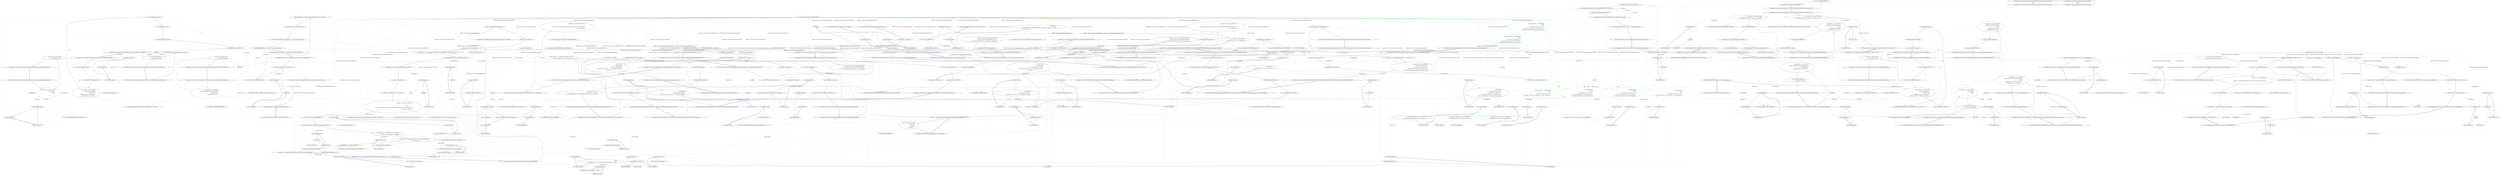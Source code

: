 digraph  {
n51 [label=serializedData, span=""];
n52 [label=serializedData, span=""];
n53 [label=serializedData, span=""];
n0 [cluster="HangFire.Core.Tests.Storage.InvocationDataFacts.Deserialize_CorrectlyDeserializes_AllTheData()", label="Entry HangFire.Core.Tests.Storage.InvocationDataFacts.Deserialize_CorrectlyDeserializes_AllTheData()", span="10-10"];
n1 [cluster="HangFire.Core.Tests.Storage.InvocationDataFacts.Deserialize_CorrectlyDeserializes_AllTheData()", label="var type = typeof(InvocationDataFacts)", span="12-12"];
n2 [cluster="HangFire.Core.Tests.Storage.InvocationDataFacts.Deserialize_CorrectlyDeserializes_AllTheData()", label="var methodInfo = type.GetMethod(''Sample'')", span="13-13"];
n3 [cluster="HangFire.Core.Tests.Storage.InvocationDataFacts.Deserialize_CorrectlyDeserializes_AllTheData()", label="var serializedData = new InvocationData(\r\n                type.AssemblyQualifiedName,\r\n                methodInfo.Name,\r\n                JobHelper.ToJson(new [] { typeof(string) }),\r\n                JobHelper.ToJson(new [] { ''Hello'' }))", span="15-19"];
n5 [cluster="HangFire.Core.Tests.Storage.InvocationDataFacts.Deserialize_CorrectlyDeserializes_AllTheData()", label="Assert.Equal(type, job.Type)", span="23-23"];
n9 [cluster="System.Type.GetMethod(string)", label="Entry System.Type.GetMethod(string)", span="0-0"];
n6 [cluster="HangFire.Core.Tests.Storage.InvocationDataFacts.Deserialize_CorrectlyDeserializes_AllTheData()", label="Assert.Equal(methodInfo, job.Method)", span="24-24"];
n4 [cluster="HangFire.Core.Tests.Storage.InvocationDataFacts.Deserialize_CorrectlyDeserializes_AllTheData()", label="var job = serializedData.Deserialize()", span="21-21"];
n10 [cluster="HangFire.Storage.InvocationData.InvocationData(string, string, string, string)", label="Entry HangFire.Storage.InvocationData.InvocationData(string, string, string, string)", span="24-24"];
n11 [cluster="HangFire.Common.JobHelper.ToJson(object)", label="Entry HangFire.Common.JobHelper.ToJson(object)", span="23-23"];
n12 [cluster="HangFire.Storage.InvocationData.Deserialize()", label="Entry HangFire.Storage.InvocationData.Deserialize()", span="38-38"];
n7 [cluster="HangFire.Core.Tests.Storage.InvocationDataFacts.Deserialize_CorrectlyDeserializes_AllTheData()", label="Assert.Equal(''Hello'', job.Arguments[0])", span="25-25"];
n13 [cluster="Unk.Equal", label="Entry Unk.Equal", span=""];
n8 [cluster="HangFire.Core.Tests.Storage.InvocationDataFacts.Deserialize_CorrectlyDeserializes_AllTheData()", label="Exit HangFire.Core.Tests.Storage.InvocationDataFacts.Deserialize_CorrectlyDeserializes_AllTheData()", span="10-10"];
n14 [cluster="HangFire.Core.Tests.Storage.InvocationDataFacts.Deserialize_WrapsAnException_WithTheJobLoadException()", label="Entry HangFire.Core.Tests.Storage.InvocationDataFacts.Deserialize_WrapsAnException_WithTheJobLoadException()", span="29-29"];
n15 [cluster="HangFire.Core.Tests.Storage.InvocationDataFacts.Deserialize_WrapsAnException_WithTheJobLoadException()", label="var serializedData = new InvocationData(null, null, null, null)", span="31-31"];
n16 [cluster="HangFire.Core.Tests.Storage.InvocationDataFacts.Deserialize_WrapsAnException_WithTheJobLoadException()", label="Assert.Throws<JobLoadException>(\r\n                () => serializedData.Deserialize())", span="33-34"];
n20 [cluster="lambda expression", label="serializedData.Deserialize()", span="34-34"];
n17 [cluster="HangFire.Core.Tests.Storage.InvocationDataFacts.Deserialize_WrapsAnException_WithTheJobLoadException()", label="Exit HangFire.Core.Tests.Storage.InvocationDataFacts.Deserialize_WrapsAnException_WithTheJobLoadException()", span="29-29"];
n18 [cluster="Unk.>", label="Entry Unk.>", span=""];
n19 [cluster="lambda expression", label="Entry lambda expression", span="34-34"];
n21 [cluster="lambda expression", label="Exit lambda expression", span="34-34"];
n22 [cluster="HangFire.Core.Tests.Storage.InvocationDataFacts.Deserialize_ThrowsAnException_WhenTypeCanNotBeFound()", label="Entry HangFire.Core.Tests.Storage.InvocationDataFacts.Deserialize_ThrowsAnException_WhenTypeCanNotBeFound()", span="38-38"];
n23 [cluster="HangFire.Core.Tests.Storage.InvocationDataFacts.Deserialize_ThrowsAnException_WhenTypeCanNotBeFound()", label="var serializedData = new InvocationData(\r\n                ''NonExistingType'',\r\n                ''Perform'',\r\n                '''',\r\n                '''')", span="40-44"];
n24 [cluster="HangFire.Core.Tests.Storage.InvocationDataFacts.Deserialize_ThrowsAnException_WhenTypeCanNotBeFound()", label="Assert.Throws<JobLoadException>(\r\n                () => serializedData.Deserialize())", span="46-47"];
n27 [cluster="lambda expression", label="serializedData.Deserialize()", span="47-47"];
n25 [cluster="HangFire.Core.Tests.Storage.InvocationDataFacts.Deserialize_ThrowsAnException_WhenTypeCanNotBeFound()", label="Exit HangFire.Core.Tests.Storage.InvocationDataFacts.Deserialize_ThrowsAnException_WhenTypeCanNotBeFound()", span="38-38"];
n26 [cluster="lambda expression", label="Entry lambda expression", span="47-47"];
n28 [cluster="lambda expression", label="Exit lambda expression", span="47-47"];
n29 [cluster="HangFire.Core.Tests.Storage.InvocationDataFacts.Deserialize_ThrowsAnException_WhenMethodCanNotBeFound()", label="Entry HangFire.Core.Tests.Storage.InvocationDataFacts.Deserialize_ThrowsAnException_WhenMethodCanNotBeFound()", span="51-51"];
n30 [cluster="HangFire.Core.Tests.Storage.InvocationDataFacts.Deserialize_ThrowsAnException_WhenMethodCanNotBeFound()", color=red, community=0, label="12: var serializedData = new InvocationData(\r\n                typeof(InvocationDataFacts).AssemblyQualifiedName,\r\n                ''NonExistingMethod'',\r\n                JobHelper.ToJson(new Type[0]),\r\n                '''')", span="53-57"];
n31 [cluster="HangFire.Core.Tests.Storage.InvocationDataFacts.Deserialize_ThrowsAnException_WhenMethodCanNotBeFound()", label="Assert.Throws<JobLoadException>(\r\n                () => serializedData.Deserialize())", span="59-60"];
n34 [cluster="lambda expression", label="serializedData.Deserialize()", span="60-60"];
n32 [cluster="HangFire.Core.Tests.Storage.InvocationDataFacts.Deserialize_ThrowsAnException_WhenMethodCanNotBeFound()", label="Exit HangFire.Core.Tests.Storage.InvocationDataFacts.Deserialize_ThrowsAnException_WhenMethodCanNotBeFound()", span="51-51"];
n33 [cluster="lambda expression", label="Entry lambda expression", span="60-60"];
n35 [cluster="lambda expression", label="Exit lambda expression", span="60-60"];
n36 [cluster="HangFire.Core.Tests.Storage.InvocationDataFacts.Serialize_CorrectlySerializesTheData()", label="Entry HangFire.Core.Tests.Storage.InvocationDataFacts.Serialize_CorrectlySerializesTheData()", span="64-64"];
n37 [cluster="HangFire.Core.Tests.Storage.InvocationDataFacts.Serialize_CorrectlySerializesTheData()", label="var job = Job.FromExpression(() => Sample(''Hello''))", span="66-66"];
n38 [cluster="HangFire.Core.Tests.Storage.InvocationDataFacts.Serialize_CorrectlySerializesTheData()", label="var invocationData = InvocationData.Serialize(job)", span="67-67"];
n44 [cluster="HangFire.Common.Job.FromExpression(System.Linq.Expressions.Expression<System.Action>)", label="Entry HangFire.Common.Job.FromExpression(System.Linq.Expressions.Expression<System.Action>)", span="125-125"];
n46 [cluster="lambda expression", label="Entry lambda expression", span="66-66"];
n39 [cluster="HangFire.Core.Tests.Storage.InvocationDataFacts.Serialize_CorrectlySerializesTheData()", label="Assert.Equal(typeof(InvocationDataFacts).AssemblyQualifiedName, invocationData.Type)", span="69-69"];
n45 [cluster="HangFire.Storage.InvocationData.Serialize(HangFire.Common.Job)", label="Entry HangFire.Storage.InvocationData.Serialize(HangFire.Common.Job)", span="65-65"];
n40 [cluster="HangFire.Core.Tests.Storage.InvocationDataFacts.Serialize_CorrectlySerializesTheData()", label="Assert.Equal(''Sample'', invocationData.Method)", span="70-70"];
n41 [cluster="HangFire.Core.Tests.Storage.InvocationDataFacts.Serialize_CorrectlySerializesTheData()", label="Assert.Equal(JobHelper.ToJson(new[] { typeof(string) }), invocationData.ParameterTypes)", span="71-71"];
n42 [cluster="HangFire.Core.Tests.Storage.InvocationDataFacts.Serialize_CorrectlySerializesTheData()", label="Assert.Equal(JobHelper.ToJson(new[] { ''Hello'' }), invocationData.Arguments)", span="72-72"];
n43 [cluster="HangFire.Core.Tests.Storage.InvocationDataFacts.Serialize_CorrectlySerializesTheData()", label="Exit HangFire.Core.Tests.Storage.InvocationDataFacts.Serialize_CorrectlySerializesTheData()", span="64-64"];
n47 [cluster="lambda expression", label="Sample(''Hello'')", span="66-66"];
n48 [cluster="lambda expression", label="Exit lambda expression", span="66-66"];
n49 [cluster="HangFire.Core.Tests.Storage.InvocationDataFacts.Sample(string)", label="Entry HangFire.Core.Tests.Storage.InvocationDataFacts.Sample(string)", span="75-75"];
n50 [cluster="HangFire.Core.Tests.Storage.InvocationDataFacts.Sample(string)", label="Exit HangFire.Core.Tests.Storage.InvocationDataFacts.Sample(string)", span="75-75"];
m0_73 [cluster="RecurringJobScheduler.cstr", file="ServerComponentRunnerCollectionFacts.cs", label="Entry RecurringJobScheduler.cstr", span=""];
m0_18 [cluster="Hangfire.Core.Tests.BackgroundProcessContextMock.BackgroundProcessContextMock()", file="ServerComponentRunnerCollectionFacts.cs", label="Entry Hangfire.Core.Tests.BackgroundProcessContextMock.BackgroundProcessContextMock()", span="12-12"];
m0_122 [cluster="Unk.SetRangeInHash", file="ServerComponentRunnerCollectionFacts.cs", label="Entry Unk.SetRangeInHash", span=""];
m0_19 [cluster="Mock<IThrottler>.cstr", file="ServerComponentRunnerCollectionFacts.cs", label="Entry Mock<IThrottler>.cstr", span=""];
m0_159 [cluster="Hangfire.Core.Tests.Server.RecurringJobSchedulerFacts.Execute_TakesIntoConsideration_LastExecutionTime_ConvertedToLocalTimezone()", file="ServerComponentRunnerCollectionFacts.cs", label="Entry Hangfire.Core.Tests.Server.RecurringJobSchedulerFacts.Execute_TakesIntoConsideration_LastExecutionTime_ConvertedToLocalTimezone()", span="165-165"];
m0_161 [cluster="Hangfire.Core.Tests.Server.RecurringJobSchedulerFacts.Execute_TakesIntoConsideration_LastExecutionTime_ConvertedToLocalTimezone()", file="ServerComponentRunnerCollectionFacts.cs", label="_recurringJob[''LastExecution''] = JobHelper.SerializeDateTime(time)", span="168-168"];
m0_162 [cluster="Hangfire.Core.Tests.Server.RecurringJobSchedulerFacts.Execute_TakesIntoConsideration_LastExecutionTime_ConvertedToLocalTimezone()", file="ServerComponentRunnerCollectionFacts.cs", label="var scheduler = CreateScheduler()", span="169-169"];
m0_163 [cluster="Hangfire.Core.Tests.Server.RecurringJobSchedulerFacts.Execute_TakesIntoConsideration_LastExecutionTime_ConvertedToLocalTimezone()", file="ServerComponentRunnerCollectionFacts.cs", label="scheduler.Execute(_context.Object)", span="171-171"];
m0_164 [cluster="Hangfire.Core.Tests.Server.RecurringJobSchedulerFacts.Execute_TakesIntoConsideration_LastExecutionTime_ConvertedToLocalTimezone()", file="ServerComponentRunnerCollectionFacts.cs", label="_instant.Verify(x => x.GetNextInstants(time))", span="173-173"];
m0_160 [cluster="Hangfire.Core.Tests.Server.RecurringJobSchedulerFacts.Execute_TakesIntoConsideration_LastExecutionTime_ConvertedToLocalTimezone()", file="ServerComponentRunnerCollectionFacts.cs", label="var time = DateTime.UtcNow", span="167-167"];
m0_165 [cluster="Hangfire.Core.Tests.Server.RecurringJobSchedulerFacts.Execute_TakesIntoConsideration_LastExecutionTime_ConvertedToLocalTimezone()", file="ServerComponentRunnerCollectionFacts.cs", label="Exit Hangfire.Core.Tests.Server.RecurringJobSchedulerFacts.Execute_TakesIntoConsideration_LastExecutionTime_ConvertedToLocalTimezone()", span="165-165"];
m0_257 [cluster="Hangfire.Core.Tests.Server.RecurringJobSchedulerFacts.Execute_PassesNextExecutionTime_ToGetNextInstants_WhenBothLastExecutionAndCreatedAtAreNotAvailable()", file="ServerComponentRunnerCollectionFacts.cs", label="Entry Hangfire.Core.Tests.Server.RecurringJobSchedulerFacts.Execute_PassesNextExecutionTime_ToGetNextInstants_WhenBothLastExecutionAndCreatedAtAreNotAvailable()", span="298-298"];
m0_259 [cluster="Hangfire.Core.Tests.Server.RecurringJobSchedulerFacts.Execute_PassesNextExecutionTime_ToGetNextInstants_WhenBothLastExecutionAndCreatedAtAreNotAvailable()", file="ServerComponentRunnerCollectionFacts.cs", label="_recurringJob[''NextExecution''] = JobHelper.SerializeDateTime(nextExecution)", span="302-302"];
m0_260 [cluster="Hangfire.Core.Tests.Server.RecurringJobSchedulerFacts.Execute_PassesNextExecutionTime_ToGetNextInstants_WhenBothLastExecutionAndCreatedAtAreNotAvailable()", file="ServerComponentRunnerCollectionFacts.cs", label="_recurringJob.Remove(''CreatedAt'')", span="303-303"];
m0_261 [cluster="Hangfire.Core.Tests.Server.RecurringJobSchedulerFacts.Execute_PassesNextExecutionTime_ToGetNextInstants_WhenBothLastExecutionAndCreatedAtAreNotAvailable()", file="ServerComponentRunnerCollectionFacts.cs", label="_recurringJob.Remove(''LastExecution'')", span="304-304"];
m0_262 [cluster="Hangfire.Core.Tests.Server.RecurringJobSchedulerFacts.Execute_PassesNextExecutionTime_ToGetNextInstants_WhenBothLastExecutionAndCreatedAtAreNotAvailable()", file="ServerComponentRunnerCollectionFacts.cs", label="var scheduler = CreateScheduler()", span="306-306"];
m0_263 [cluster="Hangfire.Core.Tests.Server.RecurringJobSchedulerFacts.Execute_PassesNextExecutionTime_ToGetNextInstants_WhenBothLastExecutionAndCreatedAtAreNotAvailable()", file="ServerComponentRunnerCollectionFacts.cs", label="scheduler.Execute(_context.Object)", span="309-309"];
m0_264 [cluster="Hangfire.Core.Tests.Server.RecurringJobSchedulerFacts.Execute_PassesNextExecutionTime_ToGetNextInstants_WhenBothLastExecutionAndCreatedAtAreNotAvailable()", file="ServerComponentRunnerCollectionFacts.cs", label="_instant.Verify(x => x.GetNextInstants(\r\n                It.Is<DateTime>(time => time < nextExecution)))", span="312-313"];
m0_258 [cluster="Hangfire.Core.Tests.Server.RecurringJobSchedulerFacts.Execute_PassesNextExecutionTime_ToGetNextInstants_WhenBothLastExecutionAndCreatedAtAreNotAvailable()", file="ServerComponentRunnerCollectionFacts.cs", label="var nextExecution = DateTime.UtcNow.AddHours(-10)", span="301-301"];
m0_265 [cluster="Hangfire.Core.Tests.Server.RecurringJobSchedulerFacts.Execute_PassesNextExecutionTime_ToGetNextInstants_WhenBothLastExecutionAndCreatedAtAreNotAvailable()", file="ServerComponentRunnerCollectionFacts.cs", label="Exit Hangfire.Core.Tests.Server.RecurringJobSchedulerFacts.Execute_PassesNextExecutionTime_ToGetNextInstants_WhenBothLastExecutionAndCreatedAtAreNotAvailable()", span="298-298"];
m0_60 [cluster="Unk.GetAllEntriesFromHash", file="ServerComponentRunnerCollectionFacts.cs", label="Entry Unk.GetAllEntriesFromHash", span=""];
m0_170 [cluster="Hangfire.Core.Tests.Server.RecurringJobSchedulerFacts.Execute_DoesNotFail_WhenRecurringJobDoesNotExist()", file="ServerComponentRunnerCollectionFacts.cs", label="Entry Hangfire.Core.Tests.Server.RecurringJobSchedulerFacts.Execute_DoesNotFail_WhenRecurringJobDoesNotExist()", span="177-177"];
m0_171 [cluster="Hangfire.Core.Tests.Server.RecurringJobSchedulerFacts.Execute_DoesNotFail_WhenRecurringJobDoesNotExist()", file="ServerComponentRunnerCollectionFacts.cs", label="_connection.Setup(x => x.GetAllItemsFromSet(It.IsAny<string>()))\r\n                .Returns(new HashSet<string> { ''non-existing-job'' })", span="179-180"];
m0_172 [cluster="Hangfire.Core.Tests.Server.RecurringJobSchedulerFacts.Execute_DoesNotFail_WhenRecurringJobDoesNotExist()", file="ServerComponentRunnerCollectionFacts.cs", label="var scheduler = CreateScheduler()", span="181-181"];
m0_173 [cluster="Hangfire.Core.Tests.Server.RecurringJobSchedulerFacts.Execute_DoesNotFail_WhenRecurringJobDoesNotExist()", file="ServerComponentRunnerCollectionFacts.cs", label="scheduler.Execute(_context.Object)", span="184-184"];
m0_174 [cluster="Hangfire.Core.Tests.Server.RecurringJobSchedulerFacts.Execute_DoesNotFail_WhenRecurringJobDoesNotExist()", file="ServerComponentRunnerCollectionFacts.cs", label="Exit Hangfire.Core.Tests.Server.RecurringJobSchedulerFacts.Execute_DoesNotFail_WhenRecurringJobDoesNotExist()", span="177-177"];
m0_27 [cluster="Mock<IStorageConnection>.cstr", file="ServerComponentRunnerCollectionFacts.cs", label="Entry Mock<IStorageConnection>.cstr", span=""];
m0_111 [cluster="Hangfire.Core.Tests.Server.RecurringJobSchedulerFacts.Execute_UpdatesRecurringJobParameters_OnCompletion()", file="ServerComponentRunnerCollectionFacts.cs", label="Entry Hangfire.Core.Tests.Server.RecurringJobSchedulerFacts.Execute_UpdatesRecurringJobParameters_OnCompletion()", span="118-118"];
m0_115 [cluster="Hangfire.Core.Tests.Server.RecurringJobSchedulerFacts.Execute_UpdatesRecurringJobParameters_OnCompletion()", color=green, community=0, file="ServerComponentRunnerCollectionFacts.cs", label="12: _connection.Verify(x => x.SetRangeInHash(\r\n                jobKey,\r\n                It.Is<Dictionary<string, string>>(rj =>\r\n                    rj.ContainsKey(''LastJobId'') && rj[''LastJobId''] == _backgroundJobMock.Id)))", span="129-132"];
m0_114 [cluster="Hangfire.Core.Tests.Server.RecurringJobSchedulerFacts.Execute_UpdatesRecurringJobParameters_OnCompletion()", file="ServerComponentRunnerCollectionFacts.cs", label="var jobKey = $''recurring-job:{RecurringJobId}''", span="127-127"];
m0_116 [cluster="Hangfire.Core.Tests.Server.RecurringJobSchedulerFacts.Execute_UpdatesRecurringJobParameters_OnCompletion()", color=green, community=0, file="ServerComponentRunnerCollectionFacts.cs", label="8: _connection.Verify(x => x.SetRangeInHash(\r\n                jobKey,\r\n                It.Is<Dictionary<string, string>>(rj =>\r\n                    rj.ContainsKey(''LastExecution'') && rj[''LastExecution'']\r\n                        == JobHelper.SerializeDateTime(_instant.Object.NowInstant))))", span="134-138"];
m0_117 [cluster="Hangfire.Core.Tests.Server.RecurringJobSchedulerFacts.Execute_UpdatesRecurringJobParameters_OnCompletion()", color=green, community=0, file="ServerComponentRunnerCollectionFacts.cs", label="12: _connection.Verify(x => x.SetRangeInHash(\r\n                jobKey,\r\n                It.Is<Dictionary<string, string>>(rj =>\r\n                    rj.ContainsKey(''NextExecution'') && rj[''NextExecution'']\r\n                        == JobHelper.SerializeDateTime(_instant.Object.NowInstant))))", span="140-144"];
m0_112 [cluster="Hangfire.Core.Tests.Server.RecurringJobSchedulerFacts.Execute_UpdatesRecurringJobParameters_OnCompletion()", file="ServerComponentRunnerCollectionFacts.cs", label="var scheduler = CreateScheduler()", span="121-121"];
m0_113 [cluster="Hangfire.Core.Tests.Server.RecurringJobSchedulerFacts.Execute_UpdatesRecurringJobParameters_OnCompletion()", file="ServerComponentRunnerCollectionFacts.cs", label="scheduler.Execute(_context.Object)", span="124-124"];
m0_118 [cluster="Hangfire.Core.Tests.Server.RecurringJobSchedulerFacts.Execute_UpdatesRecurringJobParameters_OnCompletion()", file="ServerComponentRunnerCollectionFacts.cs", label="Exit Hangfire.Core.Tests.Server.RecurringJobSchedulerFacts.Execute_UpdatesRecurringJobParameters_OnCompletion()", span="118-118"];
m0_140 [cluster="Hangfire.Core.Tests.Server.RecurringJobSchedulerFacts.Execute_DoesNotEnqueueRecurringJob_AndDoesNotUpdateIt_ButNextExecution_WhenItIsNotATimeToRunIt()", file="ServerComponentRunnerCollectionFacts.cs", label="Entry Hangfire.Core.Tests.Server.RecurringJobSchedulerFacts.Execute_DoesNotEnqueueRecurringJob_AndDoesNotUpdateIt_ButNextExecution_WhenItIsNotATimeToRunIt()", span="148-148"];
m0_141 [cluster="Hangfire.Core.Tests.Server.RecurringJobSchedulerFacts.Execute_DoesNotEnqueueRecurringJob_AndDoesNotUpdateIt_ButNextExecution_WhenItIsNotATimeToRunIt()", file="ServerComponentRunnerCollectionFacts.cs", label="_instant.Setup(x => x.GetNextInstants(It.IsAny<DateTime>())).Returns(Enumerable.Empty<DateTime>)", span="150-150"];
m0_142 [cluster="Hangfire.Core.Tests.Server.RecurringJobSchedulerFacts.Execute_DoesNotEnqueueRecurringJob_AndDoesNotUpdateIt_ButNextExecution_WhenItIsNotATimeToRunIt()", file="ServerComponentRunnerCollectionFacts.cs", label="var scheduler = CreateScheduler()", span="151-151"];
m0_143 [cluster="Hangfire.Core.Tests.Server.RecurringJobSchedulerFacts.Execute_DoesNotEnqueueRecurringJob_AndDoesNotUpdateIt_ButNextExecution_WhenItIsNotATimeToRunIt()", file="ServerComponentRunnerCollectionFacts.cs", label="scheduler.Execute(_context.Object)", span="153-153"];
m0_144 [cluster="Hangfire.Core.Tests.Server.RecurringJobSchedulerFacts.Execute_DoesNotEnqueueRecurringJob_AndDoesNotUpdateIt_ButNextExecution_WhenItIsNotATimeToRunIt()", file="ServerComponentRunnerCollectionFacts.cs", label="_factory.Verify(x => x.Create(It.IsAny<CreateContext>()), Times.Never)", span="155-155"];
m0_145 [cluster="Hangfire.Core.Tests.Server.RecurringJobSchedulerFacts.Execute_DoesNotEnqueueRecurringJob_AndDoesNotUpdateIt_ButNextExecution_WhenItIsNotATimeToRunIt()", file="ServerComponentRunnerCollectionFacts.cs", label="_connection.Verify(x => x.SetRangeInHash(\r\n                $''recurring-job:{RecurringJobId}'',\r\n                It.Is<Dictionary<string, string>>(rj =>\r\n                    rj.ContainsKey(''NextExecution'') && rj[''NextExecution'']\r\n                        == JobHelper.SerializeDateTime(_instant.Object.NextInstant.Value))))", span="157-161"];
m0_146 [cluster="Hangfire.Core.Tests.Server.RecurringJobSchedulerFacts.Execute_DoesNotEnqueueRecurringJob_AndDoesNotUpdateIt_ButNextExecution_WhenItIsNotATimeToRunIt()", file="ServerComponentRunnerCollectionFacts.cs", label="Exit Hangfire.Core.Tests.Server.RecurringJobSchedulerFacts.Execute_DoesNotEnqueueRecurringJob_AndDoesNotUpdateIt_ButNextExecution_WhenItIsNotATimeToRunIt()", span="148-148"];
m0_74 [cluster="Hangfire.Core.Tests.Server.RecurringJobSchedulerFacts.Ctor_ThrowsAnException_WhenInstantFactoryIsNull()", file="ServerComponentRunnerCollectionFacts.cs", label="Entry Hangfire.Core.Tests.Server.RecurringJobSchedulerFacts.Ctor_ThrowsAnException_WhenInstantFactoryIsNull()", span="76-76"];
m0_75 [cluster="Hangfire.Core.Tests.Server.RecurringJobSchedulerFacts.Ctor_ThrowsAnException_WhenInstantFactoryIsNull()", file="ServerComponentRunnerCollectionFacts.cs", label="var exception = Assert.Throws<ArgumentNullException>(\r\n// ReSharper disable once AssignNullToNotNullAttribute\r\n                () => new RecurringJobScheduler(_factory.Object, null, _throttler.Object))", span="78-80"];
m0_76 [cluster="Hangfire.Core.Tests.Server.RecurringJobSchedulerFacts.Ctor_ThrowsAnException_WhenInstantFactoryIsNull()", file="ServerComponentRunnerCollectionFacts.cs", label="Assert.Equal(''instantFactory'', exception.ParamName)", span="82-82"];
m0_77 [cluster="Hangfire.Core.Tests.Server.RecurringJobSchedulerFacts.Ctor_ThrowsAnException_WhenInstantFactoryIsNull()", file="ServerComponentRunnerCollectionFacts.cs", label="Exit Hangfire.Core.Tests.Server.RecurringJobSchedulerFacts.Ctor_ThrowsAnException_WhenInstantFactoryIsNull()", span="76-76"];
m0_93 [cluster="Hangfire.Core.Tests.Server.RecurringJobSchedulerFacts.CreateScheduler()", file="ServerComponentRunnerCollectionFacts.cs", label="Entry Hangfire.Core.Tests.Server.RecurringJobSchedulerFacts.CreateScheduler()", span="316-316"];
m0_272 [cluster="Hangfire.Core.Tests.Server.RecurringJobSchedulerFacts.CreateScheduler()", file="ServerComponentRunnerCollectionFacts.cs", label="return new RecurringJobScheduler(\r\n                _factory.Object,\r\n                _instantFactory,\r\n                _throttler.Object);", span="318-321"];
m0_273 [cluster="Hangfire.Core.Tests.Server.RecurringJobSchedulerFacts.CreateScheduler()", file="ServerComponentRunnerCollectionFacts.cs", label="Exit Hangfire.Core.Tests.Server.RecurringJobSchedulerFacts.CreateScheduler()", span="316-316"];
m0_200 [cluster="Hangfire.Core.Tests.Server.RecurringJobSchedulerFacts.Execute_GetInstance_UseUtcTimeZone_WhenItIsNotProvided()", file="ServerComponentRunnerCollectionFacts.cs", label="Entry Hangfire.Core.Tests.Server.RecurringJobSchedulerFacts.Execute_GetInstance_UseUtcTimeZone_WhenItIsNotProvided()", span="220-220"];
m0_201 [cluster="Hangfire.Core.Tests.Server.RecurringJobSchedulerFacts.Execute_GetInstance_UseUtcTimeZone_WhenItIsNotProvided()", file="ServerComponentRunnerCollectionFacts.cs", label="_instantFactory = (schedule, timeZoneInfo) =>\r\n            {\r\n                if (!timeZoneInfo.Equals(TimeZoneInfo.Utc)) throw new InvalidOperationException(''Invalid timezone'');\r\n                return _instant.Object;\r\n            }", span="223-227"];
m0_202 [cluster="Hangfire.Core.Tests.Server.RecurringJobSchedulerFacts.Execute_GetInstance_UseUtcTimeZone_WhenItIsNotProvided()", file="ServerComponentRunnerCollectionFacts.cs", label="_recurringJob.Remove(''TimeZoneId'')", span="228-228"];
m0_203 [cluster="Hangfire.Core.Tests.Server.RecurringJobSchedulerFacts.Execute_GetInstance_UseUtcTimeZone_WhenItIsNotProvided()", file="ServerComponentRunnerCollectionFacts.cs", label="var scheduler = CreateScheduler()", span="229-229"];
m0_204 [cluster="Hangfire.Core.Tests.Server.RecurringJobSchedulerFacts.Execute_GetInstance_UseUtcTimeZone_WhenItIsNotProvided()", file="ServerComponentRunnerCollectionFacts.cs", label="scheduler.Execute(_context.Object)", span="232-232"];
m0_205 [cluster="Hangfire.Core.Tests.Server.RecurringJobSchedulerFacts.Execute_GetInstance_UseUtcTimeZone_WhenItIsNotProvided()", file="ServerComponentRunnerCollectionFacts.cs", label="Exit Hangfire.Core.Tests.Server.RecurringJobSchedulerFacts.Execute_GetInstance_UseUtcTimeZone_WhenItIsNotProvided()", span="220-220"];
m0_34 [cluster="Unk.>", file="ServerComponentRunnerCollectionFacts.cs", label="Entry Unk.>", span=""];
m0_212 [cluster="System.TimeZoneInfo.Equals(System.TimeZoneInfo)", file="ServerComponentRunnerCollectionFacts.cs", label="Entry System.TimeZoneInfo.Equals(System.TimeZoneInfo)", span="0-0"];
m0_192 [cluster="Hangfire.Core.Tests.PlatformHelper.IsRunningOnWindows()", file="ServerComponentRunnerCollectionFacts.cs", label="Entry Hangfire.Core.Tests.PlatformHelper.IsRunningOnWindows()", span="10-10"];
m0_193 [cluster="System.TimeZoneInfo.FindSystemTimeZoneById(string)", file="ServerComponentRunnerCollectionFacts.cs", label="Entry System.TimeZoneInfo.FindSystemTimeZoneById(string)", span="0-0"];
m0_222 [cluster="Hangfire.Core.Tests.Server.RecurringJobSchedulerFacts.Execute_GetNextInstants_IsCalledWithCreatedAtTime_IfExists()", file="ServerComponentRunnerCollectionFacts.cs", label="Entry Hangfire.Core.Tests.Server.RecurringJobSchedulerFacts.Execute_GetNextInstants_IsCalledWithCreatedAtTime_IfExists()", span="247-247"];
m0_224 [cluster="Hangfire.Core.Tests.Server.RecurringJobSchedulerFacts.Execute_GetNextInstants_IsCalledWithCreatedAtTime_IfExists()", file="ServerComponentRunnerCollectionFacts.cs", label="_recurringJob[''CreatedAt''] = JobHelper.SerializeDateTime(createdAt)", span="251-251"];
m0_225 [cluster="Hangfire.Core.Tests.Server.RecurringJobSchedulerFacts.Execute_GetNextInstants_IsCalledWithCreatedAtTime_IfExists()", file="ServerComponentRunnerCollectionFacts.cs", label="var scheduler = CreateScheduler()", span="252-252"];
m0_226 [cluster="Hangfire.Core.Tests.Server.RecurringJobSchedulerFacts.Execute_GetNextInstants_IsCalledWithCreatedAtTime_IfExists()", file="ServerComponentRunnerCollectionFacts.cs", label="scheduler.Execute(_context.Object)", span="255-255"];
m0_227 [cluster="Hangfire.Core.Tests.Server.RecurringJobSchedulerFacts.Execute_GetNextInstants_IsCalledWithCreatedAtTime_IfExists()", file="ServerComponentRunnerCollectionFacts.cs", label="_instant.Verify(x => x.GetNextInstants(createdAt), Times.Once)", span="258-258"];
m0_223 [cluster="Hangfire.Core.Tests.Server.RecurringJobSchedulerFacts.Execute_GetNextInstants_IsCalledWithCreatedAtTime_IfExists()", file="ServerComponentRunnerCollectionFacts.cs", label="var createdAt = DateTime.UtcNow.AddHours(-3)", span="250-250"];
m0_228 [cluster="Hangfire.Core.Tests.Server.RecurringJobSchedulerFacts.Execute_GetNextInstants_IsCalledWithCreatedAtTime_IfExists()", file="ServerComponentRunnerCollectionFacts.cs", label="Exit Hangfire.Core.Tests.Server.RecurringJobSchedulerFacts.Execute_GetNextInstants_IsCalledWithCreatedAtTime_IfExists()", span="247-247"];
m0_245 [cluster="Hangfire.Core.Tests.Server.RecurringJobSchedulerFacts.Execute_FixedMissingCreatedAtField()", file="ServerComponentRunnerCollectionFacts.cs", label="Entry Hangfire.Core.Tests.Server.RecurringJobSchedulerFacts.Execute_FixedMissingCreatedAtField()", span="280-280"];
m0_246 [cluster="Hangfire.Core.Tests.Server.RecurringJobSchedulerFacts.Execute_FixedMissingCreatedAtField()", file="ServerComponentRunnerCollectionFacts.cs", label="_recurringJob.Remove(''CreatedAt'')", span="283-283"];
m0_247 [cluster="Hangfire.Core.Tests.Server.RecurringJobSchedulerFacts.Execute_FixedMissingCreatedAtField()", file="ServerComponentRunnerCollectionFacts.cs", label="var scheduler = CreateScheduler()", span="284-284"];
m0_248 [cluster="Hangfire.Core.Tests.Server.RecurringJobSchedulerFacts.Execute_FixedMissingCreatedAtField()", file="ServerComponentRunnerCollectionFacts.cs", label="scheduler.Execute(_context.Object)", span="287-287"];
m0_249 [cluster="Hangfire.Core.Tests.Server.RecurringJobSchedulerFacts.Execute_FixedMissingCreatedAtField()", file="ServerComponentRunnerCollectionFacts.cs", label="_connection.Verify(\r\n                x => x.SetRangeInHash(\r\n                    $''recurring-job:{RecurringJobId}'',\r\n                    It.Is<Dictionary<string, string>>(rj => rj.ContainsKey(''CreatedAt''))),\r\n                Times.Once)", span="290-294"];
m0_250 [cluster="Hangfire.Core.Tests.Server.RecurringJobSchedulerFacts.Execute_FixedMissingCreatedAtField()", file="ServerComponentRunnerCollectionFacts.cs", label="Exit Hangfire.Core.Tests.Server.RecurringJobSchedulerFacts.Execute_FixedMissingCreatedAtField()", span="280-280"];
m0_29 [cluster="Hangfire.Core.Tests.BackgroundJobMock.BackgroundJobMock()", file="ServerComponentRunnerCollectionFacts.cs", label="Entry Hangfire.Core.Tests.BackgroundJobMock.BackgroundJobMock()", span="9-9"];
m0_25 [cluster="Hangfire.Storage.InvocationData.Serialize(Hangfire.Common.Job)", file="ServerComponentRunnerCollectionFacts.cs", label="Entry Hangfire.Storage.InvocationData.Serialize(Hangfire.Common.Job)", span="70-70"];
m0_0 [cluster="Hangfire.Core.Tests.Server.RecurringJobSchedulerFacts.RecurringJobSchedulerFacts()", file="ServerComponentRunnerCollectionFacts.cs", label="Entry Hangfire.Core.Tests.Server.RecurringJobSchedulerFacts.RecurringJobSchedulerFacts()", span="27-27"];
m0_1 [cluster="Hangfire.Core.Tests.Server.RecurringJobSchedulerFacts.RecurringJobSchedulerFacts()", file="ServerComponentRunnerCollectionFacts.cs", label="_context = new BackgroundProcessContextMock()", span="29-29"];
m0_2 [cluster="Hangfire.Core.Tests.Server.RecurringJobSchedulerFacts.RecurringJobSchedulerFacts()", file="ServerComponentRunnerCollectionFacts.cs", label="_throttler = new Mock<IThrottler>()", span="31-31"];
m0_3 [cluster="Hangfire.Core.Tests.Server.RecurringJobSchedulerFacts.RecurringJobSchedulerFacts()", file="ServerComponentRunnerCollectionFacts.cs", label="_instant = new Mock<IScheduleInstant>()", span="34-34"];
m0_4 [cluster="Hangfire.Core.Tests.Server.RecurringJobSchedulerFacts.RecurringJobSchedulerFacts()", file="ServerComponentRunnerCollectionFacts.cs", label="_instant.Setup(x => x.GetNextInstants(It.IsAny<DateTime>())).Returns(new[] { _instant.Object.NowInstant })", span="35-35"];
m0_5 [cluster="Hangfire.Core.Tests.Server.RecurringJobSchedulerFacts.RecurringJobSchedulerFacts()", file="ServerComponentRunnerCollectionFacts.cs", label="_instant.Setup(x => x.NowInstant).Returns(DateTime.UtcNow)", span="36-36"];
m0_6 [cluster="Hangfire.Core.Tests.Server.RecurringJobSchedulerFacts.RecurringJobSchedulerFacts()", file="ServerComponentRunnerCollectionFacts.cs", label="_instant.Setup(x => x.NextInstant).Returns(_instant.Object.NowInstant)", span="37-37"];
m0_8 [cluster="Hangfire.Core.Tests.Server.RecurringJobSchedulerFacts.RecurringJobSchedulerFacts()", file="ServerComponentRunnerCollectionFacts.cs", label="_instantFactory = (schedule, timeZone) => _instant.Object", span="41-41"];
m0_9 [cluster="Hangfire.Core.Tests.Server.RecurringJobSchedulerFacts.RecurringJobSchedulerFacts()", file="ServerComponentRunnerCollectionFacts.cs", label="_recurringJob = new Dictionary<string, string>\r\n            {\r\n                { ''Cron'', ''* * * * *'' },\r\n                { ''Job'', JobHelper.ToJson(InvocationData.Serialize(Job.FromExpression(() => Console.WriteLine()))) },\r\n                { ''TimeZoneId'', timeZone1.Id }\r\n            }", span="43-48"];
m0_10 [cluster="Hangfire.Core.Tests.Server.RecurringJobSchedulerFacts.RecurringJobSchedulerFacts()", file="ServerComponentRunnerCollectionFacts.cs", label="_connection = new Mock<IStorageConnection>()", span="50-50"];
m0_11 [cluster="Hangfire.Core.Tests.Server.RecurringJobSchedulerFacts.RecurringJobSchedulerFacts()", file="ServerComponentRunnerCollectionFacts.cs", label="_context.Storage.Setup(x => x.GetConnection()).Returns(_connection.Object)", span="51-51"];
m0_12 [cluster="Hangfire.Core.Tests.Server.RecurringJobSchedulerFacts.RecurringJobSchedulerFacts()", file="ServerComponentRunnerCollectionFacts.cs", label="_connection.Setup(x => x.GetAllItemsFromSet(''recurring-jobs''))\r\n                .Returns(new HashSet<string> { RecurringJobId })", span="53-54"];
m0_13 [cluster="Hangfire.Core.Tests.Server.RecurringJobSchedulerFacts.RecurringJobSchedulerFacts()", file="ServerComponentRunnerCollectionFacts.cs", label="_connection.Setup(x => x.GetAllEntriesFromHash($''recurring-job:{RecurringJobId}''))\r\n                .Returns(_recurringJob)", span="56-57"];
m0_14 [cluster="Hangfire.Core.Tests.Server.RecurringJobSchedulerFacts.RecurringJobSchedulerFacts()", file="ServerComponentRunnerCollectionFacts.cs", label="_backgroundJobMock = new BackgroundJobMock()", span="59-59"];
m0_15 [cluster="Hangfire.Core.Tests.Server.RecurringJobSchedulerFacts.RecurringJobSchedulerFacts()", file="ServerComponentRunnerCollectionFacts.cs", label="_factory = new Mock<IBackgroundJobFactory>()", span="61-61"];
m0_16 [cluster="Hangfire.Core.Tests.Server.RecurringJobSchedulerFacts.RecurringJobSchedulerFacts()", file="ServerComponentRunnerCollectionFacts.cs", label="_factory.Setup(x => x.Create(It.IsAny<CreateContext>())).Returns(_backgroundJobMock.Object)", span="62-62"];
m0_7 [cluster="Hangfire.Core.Tests.Server.RecurringJobSchedulerFacts.RecurringJobSchedulerFacts()", file="ServerComponentRunnerCollectionFacts.cs", label="var timeZone1 = TimeZoneInfo.Local", span="39-39"];
m0_17 [cluster="Hangfire.Core.Tests.Server.RecurringJobSchedulerFacts.RecurringJobSchedulerFacts()", file="ServerComponentRunnerCollectionFacts.cs", label="Exit Hangfire.Core.Tests.Server.RecurringJobSchedulerFacts.RecurringJobSchedulerFacts()", span="27-27"];
m0_20 [cluster="Mock<IScheduleInstant>.cstr", file="ServerComponentRunnerCollectionFacts.cs", label="Entry Mock<IScheduleInstant>.cstr", span=""];
m0_52 [cluster="Unk.GetConnection", file="ServerComponentRunnerCollectionFacts.cs", label="Entry Unk.GetConnection", span=""];
m0_199 [cluster="System.InvalidOperationException.InvalidOperationException(string)", file="ServerComponentRunnerCollectionFacts.cs", label="Entry System.InvalidOperationException.InvalidOperationException(string)", span="0-0"];
m0_133 [cluster="Unk.SerializeDateTime", file="ServerComponentRunnerCollectionFacts.cs", label="Entry Unk.SerializeDateTime", span=""];
m0_99 [cluster="Hangfire.Core.Tests.Server.RecurringJobSchedulerFacts.Execute_EnqueuesAJobToAGivenQueue_WhenItIsTimeToRunIt()", file="ServerComponentRunnerCollectionFacts.cs", label="Entry Hangfire.Core.Tests.Server.RecurringJobSchedulerFacts.Execute_EnqueuesAJobToAGivenQueue_WhenItIsTimeToRunIt()", span="106-106"];
m0_100 [cluster="Hangfire.Core.Tests.Server.RecurringJobSchedulerFacts.Execute_EnqueuesAJobToAGivenQueue_WhenItIsTimeToRunIt()", file="ServerComponentRunnerCollectionFacts.cs", label="_recurringJob[''Queue''] = ''critical''", span="108-108"];
m0_101 [cluster="Hangfire.Core.Tests.Server.RecurringJobSchedulerFacts.Execute_EnqueuesAJobToAGivenQueue_WhenItIsTimeToRunIt()", file="ServerComponentRunnerCollectionFacts.cs", label="var scheduler = CreateScheduler()", span="109-109"];
m0_102 [cluster="Hangfire.Core.Tests.Server.RecurringJobSchedulerFacts.Execute_EnqueuesAJobToAGivenQueue_WhenItIsTimeToRunIt()", file="ServerComponentRunnerCollectionFacts.cs", label="scheduler.Execute(_context.Object)", span="111-111"];
m0_103 [cluster="Hangfire.Core.Tests.Server.RecurringJobSchedulerFacts.Execute_EnqueuesAJobToAGivenQueue_WhenItIsTimeToRunIt()", file="ServerComponentRunnerCollectionFacts.cs", label="_factory.Verify(x => x.Create(\r\n                It.Is<CreateContext>(cc => ((EnqueuedState)cc.InitialState).Queue == ''critical'')))", span="113-114"];
m0_104 [cluster="Hangfire.Core.Tests.Server.RecurringJobSchedulerFacts.Execute_EnqueuesAJobToAGivenQueue_WhenItIsTimeToRunIt()", file="ServerComponentRunnerCollectionFacts.cs", label="Exit Hangfire.Core.Tests.Server.RecurringJobSchedulerFacts.Execute_EnqueuesAJobToAGivenQueue_WhenItIsTimeToRunIt()", span="106-106"];
m0_23 [cluster="System.Collections.Generic.Dictionary<TKey, TValue>.Dictionary()", file="ServerComponentRunnerCollectionFacts.cs", label="Entry System.Collections.Generic.Dictionary<TKey, TValue>.Dictionary()", span="0-0"];
m0_166 [cluster="Hangfire.Common.JobHelper.SerializeDateTime(System.DateTime)", file="ServerComponentRunnerCollectionFacts.cs", label="Entry Hangfire.Common.JobHelper.SerializeDateTime(System.DateTime)", span="68-68"];
m0_21 [cluster="Unk.Setup", file="ServerComponentRunnerCollectionFacts.cs", label="Entry Unk.Setup", span=""];
m0_213 [cluster="Hangfire.Core.Tests.Server.RecurringJobSchedulerFacts.Execute_GetInstance_DoesNotCreateAJob_WhenGivenOneIsNotFound()", file="ServerComponentRunnerCollectionFacts.cs", label="Entry Hangfire.Core.Tests.Server.RecurringJobSchedulerFacts.Execute_GetInstance_DoesNotCreateAJob_WhenGivenOneIsNotFound()", span="236-236"];
m0_214 [cluster="Hangfire.Core.Tests.Server.RecurringJobSchedulerFacts.Execute_GetInstance_DoesNotCreateAJob_WhenGivenOneIsNotFound()", file="ServerComponentRunnerCollectionFacts.cs", label="_recurringJob[''TimeZoneId''] = ''Some garbage''", span="238-238"];
m0_215 [cluster="Hangfire.Core.Tests.Server.RecurringJobSchedulerFacts.Execute_GetInstance_DoesNotCreateAJob_WhenGivenOneIsNotFound()", file="ServerComponentRunnerCollectionFacts.cs", label="var scheduler = CreateScheduler()", span="239-239"];
m0_216 [cluster="Hangfire.Core.Tests.Server.RecurringJobSchedulerFacts.Execute_GetInstance_DoesNotCreateAJob_WhenGivenOneIsNotFound()", file="ServerComponentRunnerCollectionFacts.cs", label="scheduler.Execute(_context.Object)", span="241-241"];
m0_217 [cluster="Hangfire.Core.Tests.Server.RecurringJobSchedulerFacts.Execute_GetInstance_DoesNotCreateAJob_WhenGivenOneIsNotFound()", file="ServerComponentRunnerCollectionFacts.cs", label="_factory.Verify(x => x.Create(It.IsAny<CreateContext>()), Times.Never)", span="243-243"];
m0_218 [cluster="Hangfire.Core.Tests.Server.RecurringJobSchedulerFacts.Execute_GetInstance_DoesNotCreateAJob_WhenGivenOneIsNotFound()", file="ServerComponentRunnerCollectionFacts.cs", label="Exit Hangfire.Core.Tests.Server.RecurringJobSchedulerFacts.Execute_GetInstance_DoesNotCreateAJob_WhenGivenOneIsNotFound()", span="236-236"];
m0_88 [cluster="Hangfire.Core.Tests.Server.RecurringJobSchedulerFacts.Execute_EnqueuesAJob_WhenItIsTimeToRunIt()", file="ServerComponentRunnerCollectionFacts.cs", label="Entry Hangfire.Core.Tests.Server.RecurringJobSchedulerFacts.Execute_EnqueuesAJob_WhenItIsTimeToRunIt()", span="96-96"];
m0_89 [cluster="Hangfire.Core.Tests.Server.RecurringJobSchedulerFacts.Execute_EnqueuesAJob_WhenItIsTimeToRunIt()", file="ServerComponentRunnerCollectionFacts.cs", label="var scheduler = CreateScheduler()", span="98-98"];
m0_90 [cluster="Hangfire.Core.Tests.Server.RecurringJobSchedulerFacts.Execute_EnqueuesAJob_WhenItIsTimeToRunIt()", file="ServerComponentRunnerCollectionFacts.cs", label="scheduler.Execute(_context.Object)", span="100-100"];
m0_91 [cluster="Hangfire.Core.Tests.Server.RecurringJobSchedulerFacts.Execute_EnqueuesAJob_WhenItIsTimeToRunIt()", file="ServerComponentRunnerCollectionFacts.cs", label="_factory.Verify(x => x.Create(It.IsNotNull<CreateContext>()))", span="102-102"];
m0_92 [cluster="Hangfire.Core.Tests.Server.RecurringJobSchedulerFacts.Execute_EnqueuesAJob_WhenItIsTimeToRunIt()", file="ServerComponentRunnerCollectionFacts.cs", label="Exit Hangfire.Core.Tests.Server.RecurringJobSchedulerFacts.Execute_EnqueuesAJob_WhenItIsTimeToRunIt()", span="96-96"];
m0_233 [cluster="Hangfire.Core.Tests.Server.RecurringJobSchedulerFacts.Execute_DoesNotFixCreatedAtField_IfItExists()", file="ServerComponentRunnerCollectionFacts.cs", label="Entry Hangfire.Core.Tests.Server.RecurringJobSchedulerFacts.Execute_DoesNotFixCreatedAtField_IfItExists()", span="262-262"];
m0_234 [cluster="Hangfire.Core.Tests.Server.RecurringJobSchedulerFacts.Execute_DoesNotFixCreatedAtField_IfItExists()", file="ServerComponentRunnerCollectionFacts.cs", label="_recurringJob[''CreatedAt''] = JobHelper.SerializeDateTime(DateTime.UtcNow)", span="265-265"];
m0_235 [cluster="Hangfire.Core.Tests.Server.RecurringJobSchedulerFacts.Execute_DoesNotFixCreatedAtField_IfItExists()", file="ServerComponentRunnerCollectionFacts.cs", label="var scheduler = CreateScheduler()", span="266-266"];
m0_236 [cluster="Hangfire.Core.Tests.Server.RecurringJobSchedulerFacts.Execute_DoesNotFixCreatedAtField_IfItExists()", file="ServerComponentRunnerCollectionFacts.cs", label="scheduler.Execute(_context.Object)", span="269-269"];
m0_237 [cluster="Hangfire.Core.Tests.Server.RecurringJobSchedulerFacts.Execute_DoesNotFixCreatedAtField_IfItExists()", file="ServerComponentRunnerCollectionFacts.cs", label="_connection.Verify(\r\n                x => x.SetRangeInHash(\r\n                    $''recurring-job:{RecurringJobId}'',\r\n                    It.Is<Dictionary<string, string>>(rj => rj.ContainsKey(''CreatedAt''))),\r\n                Times.Never)", span="272-276"];
m0_238 [cluster="Hangfire.Core.Tests.Server.RecurringJobSchedulerFacts.Execute_DoesNotFixCreatedAtField_IfItExists()", file="ServerComponentRunnerCollectionFacts.cs", label="Exit Hangfire.Core.Tests.Server.RecurringJobSchedulerFacts.Execute_DoesNotFixCreatedAtField_IfItExists()", span="262-262"];
m0_184 [cluster="Hangfire.Core.Tests.Server.RecurringJobSchedulerFacts.Execute_GetsInstance_InAGivenTimeZone()", file="ServerComponentRunnerCollectionFacts.cs", label="Entry Hangfire.Core.Tests.Server.RecurringJobSchedulerFacts.Execute_GetsInstance_InAGivenTimeZone()", span="201-201"];
m0_186 [cluster="Hangfire.Core.Tests.Server.RecurringJobSchedulerFacts.Execute_GetsInstance_InAGivenTimeZone()", file="ServerComponentRunnerCollectionFacts.cs", label="_instantFactory = (schedule, timeZoneInfo) =>\r\n            {\r\n                if (timeZoneInfo.Id != timeZoneId) throw new InvalidOperationException(''Invalid timezone'');\r\n                return _instant.Object;\r\n            }", span="205-209"];
m0_188 [cluster="Hangfire.Core.Tests.Server.RecurringJobSchedulerFacts.Execute_GetsInstance_InAGivenTimeZone()", file="ServerComponentRunnerCollectionFacts.cs", label="_recurringJob[''TimeZoneId''] = timeZone.Id", span="212-212"];
m0_189 [cluster="Hangfire.Core.Tests.Server.RecurringJobSchedulerFacts.Execute_GetsInstance_InAGivenTimeZone()", file="ServerComponentRunnerCollectionFacts.cs", label="var scheduler = CreateScheduler()", span="213-213"];
m0_190 [cluster="Hangfire.Core.Tests.Server.RecurringJobSchedulerFacts.Execute_GetsInstance_InAGivenTimeZone()", file="ServerComponentRunnerCollectionFacts.cs", label="scheduler.Execute(_context.Object)", span="216-216"];
m0_185 [cluster="Hangfire.Core.Tests.Server.RecurringJobSchedulerFacts.Execute_GetsInstance_InAGivenTimeZone()", file="ServerComponentRunnerCollectionFacts.cs", label="var timeZoneId = PlatformHelper.IsRunningOnWindows() ? ''Hawaiian Standard Time'' : ''Pacific/Honolulu''", span="203-203"];
m0_187 [cluster="Hangfire.Core.Tests.Server.RecurringJobSchedulerFacts.Execute_GetsInstance_InAGivenTimeZone()", file="ServerComponentRunnerCollectionFacts.cs", label="var timeZone = TimeZoneInfo.FindSystemTimeZoneById(timeZoneId)", span="211-211"];
m0_191 [cluster="Hangfire.Core.Tests.Server.RecurringJobSchedulerFacts.Execute_GetsInstance_InAGivenTimeZone()", file="ServerComponentRunnerCollectionFacts.cs", label="Exit Hangfire.Core.Tests.Server.RecurringJobSchedulerFacts.Execute_GetsInstance_InAGivenTimeZone()", span="201-201"];
m0_26 [cluster="Hangfire.Common.JobHelper.ToJson(object)", file="ServerComponentRunnerCollectionFacts.cs", label="Entry Hangfire.Common.JobHelper.ToJson(object)", span="32-32"];
m0_94 [cluster="Hangfire.Server.RecurringJobScheduler.Execute(Hangfire.Server.BackgroundProcessContext)", file="ServerComponentRunnerCollectionFacts.cs", label="Entry Hangfire.Server.RecurringJobScheduler.Execute(Hangfire.Server.BackgroundProcessContext)", span="110-110"];
m0_207 [cluster="lambda expression", file="ServerComponentRunnerCollectionFacts.cs", label="Entry lambda expression", span="223-227"];
m0_119 [cluster="lambda expression", file="ServerComponentRunnerCollectionFacts.cs", label="Entry lambda expression", span="129-132"];
m0_120 [cluster="lambda expression", color=green, community=0, file="ServerComponentRunnerCollectionFacts.cs", label="12: x.SetRangeInHash(\r\n                jobKey,\r\n                It.Is<Dictionary<string, string>>(rj =>\r\n                    rj.ContainsKey(''LastJobId'') && rj[''LastJobId''] == _backgroundJobMock.Id))", span="129-132"];
m0_121 [cluster="lambda expression", file="ServerComponentRunnerCollectionFacts.cs", label="Exit lambda expression", span="129-132"];
m0_123 [cluster="lambda expression", file="ServerComponentRunnerCollectionFacts.cs", label="Entry lambda expression", span="131-132"];
m0_127 [cluster="lambda expression", file="ServerComponentRunnerCollectionFacts.cs", label="Entry lambda expression", span="134-138"];
m0_128 [cluster="lambda expression", color=green, community=0, file="ServerComponentRunnerCollectionFacts.cs", label="12: x.SetRangeInHash(\r\n                jobKey,\r\n                It.Is<Dictionary<string, string>>(rj =>\r\n                    rj.ContainsKey(''LastExecution'') && rj[''LastExecution'']\r\n                        == JobHelper.SerializeDateTime(_instant.Object.NowInstant)))", span="134-138"];
m0_129 [cluster="lambda expression", file="ServerComponentRunnerCollectionFacts.cs", label="Exit lambda expression", span="134-138"];
m0_130 [cluster="lambda expression", file="ServerComponentRunnerCollectionFacts.cs", label="Entry lambda expression", span="136-138"];
m0_134 [cluster="lambda expression", file="ServerComponentRunnerCollectionFacts.cs", label="Entry lambda expression", span="140-144"];
m0_135 [cluster="lambda expression", color=green, community=0, file="ServerComponentRunnerCollectionFacts.cs", label="12: x.SetRangeInHash(\r\n                jobKey,\r\n                It.Is<Dictionary<string, string>>(rj =>\r\n                    rj.ContainsKey(''NextExecution'') && rj[''NextExecution'']\r\n                        == JobHelper.SerializeDateTime(_instant.Object.NowInstant)))", span="140-144"];
m0_136 [cluster="lambda expression", file="ServerComponentRunnerCollectionFacts.cs", label="Exit lambda expression", span="140-144"];
m0_137 [cluster="lambda expression", file="ServerComponentRunnerCollectionFacts.cs", label="Entry lambda expression", span="142-144"];
m0_124 [cluster="lambda expression", color=green, community=0, file="ServerComponentRunnerCollectionFacts.cs", label="0: rj.ContainsKey(''LastJobId'') && rj[''LastJobId''] == _backgroundJobMock.Id", span="132-132"];
m0_125 [cluster="lambda expression", file="ServerComponentRunnerCollectionFacts.cs", label="Exit lambda expression", span="131-132"];
m0_131 [cluster="lambda expression", color=green, community=0, file="ServerComponentRunnerCollectionFacts.cs", label="12: rj.ContainsKey(''LastExecution'') && rj[''LastExecution'']\r\n                        == JobHelper.SerializeDateTime(_instant.Object.NowInstant)", span="137-138"];
m0_132 [cluster="lambda expression", file="ServerComponentRunnerCollectionFacts.cs", label="Exit lambda expression", span="136-138"];
m0_138 [cluster="lambda expression", color=green, community=0, file="ServerComponentRunnerCollectionFacts.cs", label="12: rj.ContainsKey(''NextExecution'') && rj[''NextExecution'']\r\n                        == JobHelper.SerializeDateTime(_instant.Object.NowInstant)", span="143-144"];
m0_139 [cluster="lambda expression", file="ServerComponentRunnerCollectionFacts.cs", label="Exit lambda expression", span="142-144"];
m0_43 [cluster="lambda expression", file="ServerComponentRunnerCollectionFacts.cs", label="_instant.Object", span="41-41"];
m0_71 [cluster="lambda expression", file="ServerComponentRunnerCollectionFacts.cs", label="new RecurringJobScheduler(null, _instantFactory, _throttler.Object)", span="70-70"];
m0_79 [cluster="lambda expression", file="ServerComponentRunnerCollectionFacts.cs", label="new RecurringJobScheduler(_factory.Object, null, _throttler.Object)", span="80-80"];
m0_86 [cluster="lambda expression", file="ServerComponentRunnerCollectionFacts.cs", label="new RecurringJobScheduler(_factory.Object, _instantFactory, null)", span="90-90"];
m0_154 [cluster="lambda expression", file="ServerComponentRunnerCollectionFacts.cs", label="x.SetRangeInHash(\r\n                $''recurring-job:{RecurringJobId}'',\r\n                It.Is<Dictionary<string, string>>(rj =>\r\n                    rj.ContainsKey(''NextExecution'') && rj[''NextExecution'']\r\n                        == JobHelper.SerializeDateTime(_instant.Object.NextInstant.Value)))", span="157-161"];
m0_157 [cluster="lambda expression", file="ServerComponentRunnerCollectionFacts.cs", label="rj.ContainsKey(''NextExecution'') && rj[''NextExecution'']\r\n                        == JobHelper.SerializeDateTime(_instant.Object.NextInstant.Value)", span="160-161"];
m0_197 [cluster="lambda expression", file="ServerComponentRunnerCollectionFacts.cs", label="return _instant.Object;", span="208-208"];
m0_210 [cluster="lambda expression", file="ServerComponentRunnerCollectionFacts.cs", label="return _instant.Object;", span="226-226"];
m0_32 [cluster="lambda expression", file="ServerComponentRunnerCollectionFacts.cs", label="x.GetNextInstants(It.IsAny<DateTime>())", span="35-35"];
m0_62 [cluster="lambda expression", file="ServerComponentRunnerCollectionFacts.cs", label="x.Create(It.IsAny<CreateContext>())", span="62-62"];
m0_97 [cluster="lambda expression", file="ServerComponentRunnerCollectionFacts.cs", label="x.Create(It.IsNotNull<CreateContext>())", span="102-102"];
m0_106 [cluster="lambda expression", file="ServerComponentRunnerCollectionFacts.cs", label="x.Create(\r\n                It.Is<CreateContext>(cc => ((EnqueuedState)cc.InitialState).Queue == ''critical''))", span="113-114"];
m0_148 [cluster="lambda expression", file="ServerComponentRunnerCollectionFacts.cs", label="x.GetNextInstants(It.IsAny<DateTime>())", span="150-150"];
m0_151 [cluster="lambda expression", file="ServerComponentRunnerCollectionFacts.cs", label="x.Create(It.IsAny<CreateContext>())", span="155-155"];
m0_176 [cluster="lambda expression", file="ServerComponentRunnerCollectionFacts.cs", label="x.GetAllItemsFromSet(It.IsAny<string>())", span="179-179"];
m0_220 [cluster="lambda expression", file="ServerComponentRunnerCollectionFacts.cs", label="x.Create(It.IsAny<CreateContext>())", span="243-243"];
m0_240 [cluster="lambda expression", file="ServerComponentRunnerCollectionFacts.cs", label="x.SetRangeInHash(\r\n                    $''recurring-job:{RecurringJobId}'',\r\n                    It.Is<Dictionary<string, string>>(rj => rj.ContainsKey(''CreatedAt'')))", span="273-275"];
m0_252 [cluster="lambda expression", file="ServerComponentRunnerCollectionFacts.cs", label="x.SetRangeInHash(\r\n                    $''recurring-job:{RecurringJobId}'',\r\n                    It.Is<Dictionary<string, string>>(rj => rj.ContainsKey(''CreatedAt'')))", span="291-293"];
m0_267 [cluster="lambda expression", file="ServerComponentRunnerCollectionFacts.cs", label="x.GetNextInstants(\r\n                It.Is<DateTime>(time => time < nextExecution))", span="312-313"];
m0_243 [cluster="lambda expression", file="ServerComponentRunnerCollectionFacts.cs", label="rj.ContainsKey(''CreatedAt'')", span="275-275"];
m0_255 [cluster="lambda expression", file="ServerComponentRunnerCollectionFacts.cs", label="rj.ContainsKey(''CreatedAt'')", span="293-293"];
m0_31 [cluster="lambda expression", file="ServerComponentRunnerCollectionFacts.cs", label="Entry lambda expression", span="35-35"];
m0_36 [cluster="lambda expression", file="ServerComponentRunnerCollectionFacts.cs", label="Entry lambda expression", span="36-36"];
m0_39 [cluster="lambda expression", file="ServerComponentRunnerCollectionFacts.cs", label="Entry lambda expression", span="37-37"];
m0_42 [cluster="lambda expression", file="ServerComponentRunnerCollectionFacts.cs", label="Entry lambda expression", span="41-41"];
m0_44 [cluster="lambda expression", file="ServerComponentRunnerCollectionFacts.cs", label="Exit lambda expression", span="41-41"];
m0_45 [cluster="lambda expression", file="ServerComponentRunnerCollectionFacts.cs", label="Entry lambda expression", span="46-46"];
m0_49 [cluster="lambda expression", file="ServerComponentRunnerCollectionFacts.cs", label="Entry lambda expression", span="51-51"];
m0_53 [cluster="lambda expression", file="ServerComponentRunnerCollectionFacts.cs", label="Entry lambda expression", span="53-53"];
m0_57 [cluster="lambda expression", file="ServerComponentRunnerCollectionFacts.cs", label="Entry lambda expression", span="56-56"];
m0_61 [cluster="lambda expression", file="ServerComponentRunnerCollectionFacts.cs", label="Entry lambda expression", span="62-62"];
m0_70 [cluster="lambda expression", file="ServerComponentRunnerCollectionFacts.cs", label="Entry lambda expression", span="70-70"];
m0_72 [cluster="lambda expression", file="ServerComponentRunnerCollectionFacts.cs", label="Exit lambda expression", span="70-70"];
m0_78 [cluster="lambda expression", file="ServerComponentRunnerCollectionFacts.cs", label="Entry lambda expression", span="80-80"];
m0_80 [cluster="lambda expression", file="ServerComponentRunnerCollectionFacts.cs", label="Exit lambda expression", span="80-80"];
m0_85 [cluster="lambda expression", file="ServerComponentRunnerCollectionFacts.cs", label="Entry lambda expression", span="90-90"];
m0_87 [cluster="lambda expression", file="ServerComponentRunnerCollectionFacts.cs", label="Exit lambda expression", span="90-90"];
m0_96 [cluster="lambda expression", file="ServerComponentRunnerCollectionFacts.cs", label="Entry lambda expression", span="102-102"];
m0_105 [cluster="lambda expression", file="ServerComponentRunnerCollectionFacts.cs", label="Entry lambda expression", span="113-114"];
m0_147 [cluster="lambda expression", file="ServerComponentRunnerCollectionFacts.cs", label="Entry lambda expression", span="150-150"];
m0_150 [cluster="lambda expression", file="ServerComponentRunnerCollectionFacts.cs", label="Entry lambda expression", span="155-155"];
m0_153 [cluster="lambda expression", file="ServerComponentRunnerCollectionFacts.cs", label="Entry lambda expression", span="157-161"];
m0_155 [cluster="lambda expression", file="ServerComponentRunnerCollectionFacts.cs", label="Exit lambda expression", span="157-161"];
m0_156 [cluster="lambda expression", file="ServerComponentRunnerCollectionFacts.cs", label="Entry lambda expression", span="159-161"];
m0_158 [cluster="lambda expression", file="ServerComponentRunnerCollectionFacts.cs", label="Exit lambda expression", span="159-161"];
m0_167 [cluster="lambda expression", file="ServerComponentRunnerCollectionFacts.cs", label="Entry lambda expression", span="173-173"];
m0_175 [cluster="lambda expression", file="ServerComponentRunnerCollectionFacts.cs", label="Entry lambda expression", span="179-179"];
m0_195 [cluster="lambda expression", file="ServerComponentRunnerCollectionFacts.cs", label="timeZoneInfo.Id != timeZoneId", span="207-207"];
m0_198 [cluster="lambda expression", file="ServerComponentRunnerCollectionFacts.cs", label="Exit lambda expression", span="205-209"];
m0_208 [cluster="lambda expression", file="ServerComponentRunnerCollectionFacts.cs", label="!timeZoneInfo.Equals(TimeZoneInfo.Utc)", span="225-225"];
m0_211 [cluster="lambda expression", file="ServerComponentRunnerCollectionFacts.cs", label="Exit lambda expression", span="223-227"];
m0_219 [cluster="lambda expression", file="ServerComponentRunnerCollectionFacts.cs", label="Entry lambda expression", span="243-243"];
m0_230 [cluster="lambda expression", file="ServerComponentRunnerCollectionFacts.cs", label="Entry lambda expression", span="258-258"];
m0_239 [cluster="lambda expression", file="ServerComponentRunnerCollectionFacts.cs", label="Entry lambda expression", span="273-275"];
m0_251 [cluster="lambda expression", file="ServerComponentRunnerCollectionFacts.cs", label="Entry lambda expression", span="291-293"];
m0_266 [cluster="lambda expression", file="ServerComponentRunnerCollectionFacts.cs", label="Entry lambda expression", span="312-313"];
m0_33 [cluster="lambda expression", file="ServerComponentRunnerCollectionFacts.cs", label="Exit lambda expression", span="35-35"];
m0_63 [cluster="lambda expression", file="ServerComponentRunnerCollectionFacts.cs", label="Exit lambda expression", span="62-62"];
m0_98 [cluster="lambda expression", file="ServerComponentRunnerCollectionFacts.cs", label="Exit lambda expression", span="102-102"];
m0_107 [cluster="lambda expression", file="ServerComponentRunnerCollectionFacts.cs", label="Exit lambda expression", span="113-114"];
m0_108 [cluster="lambda expression", file="ServerComponentRunnerCollectionFacts.cs", label="Entry lambda expression", span="114-114"];
m0_149 [cluster="lambda expression", file="ServerComponentRunnerCollectionFacts.cs", label="Exit lambda expression", span="150-150"];
m0_152 [cluster="lambda expression", file="ServerComponentRunnerCollectionFacts.cs", label="Exit lambda expression", span="155-155"];
m0_177 [cluster="lambda expression", file="ServerComponentRunnerCollectionFacts.cs", label="Exit lambda expression", span="179-179"];
m0_221 [cluster="lambda expression", file="ServerComponentRunnerCollectionFacts.cs", label="Exit lambda expression", span="243-243"];
m0_241 [cluster="lambda expression", file="ServerComponentRunnerCollectionFacts.cs", label="Exit lambda expression", span="273-275"];
m0_242 [cluster="lambda expression", file="ServerComponentRunnerCollectionFacts.cs", label="Entry lambda expression", span="275-275"];
m0_253 [cluster="lambda expression", file="ServerComponentRunnerCollectionFacts.cs", label="Exit lambda expression", span="291-293"];
m0_254 [cluster="lambda expression", file="ServerComponentRunnerCollectionFacts.cs", label="Entry lambda expression", span="293-293"];
m0_268 [cluster="lambda expression", file="ServerComponentRunnerCollectionFacts.cs", label="Exit lambda expression", span="312-313"];
m0_269 [cluster="lambda expression", file="ServerComponentRunnerCollectionFacts.cs", label="Entry lambda expression", span="313-313"];
m0_244 [cluster="lambda expression", file="ServerComponentRunnerCollectionFacts.cs", label="Exit lambda expression", span="275-275"];
m0_256 [cluster="lambda expression", file="ServerComponentRunnerCollectionFacts.cs", label="Exit lambda expression", span="293-293"];
m0_38 [cluster="lambda expression", file="ServerComponentRunnerCollectionFacts.cs", label="Exit lambda expression", span="36-36"];
m0_37 [cluster="lambda expression", file="ServerComponentRunnerCollectionFacts.cs", label="x.NowInstant", span="36-36"];
m0_41 [cluster="lambda expression", file="ServerComponentRunnerCollectionFacts.cs", label="Exit lambda expression", span="37-37"];
m0_40 [cluster="lambda expression", file="ServerComponentRunnerCollectionFacts.cs", label="x.NextInstant", span="37-37"];
m0_47 [cluster="lambda expression", file="ServerComponentRunnerCollectionFacts.cs", label="Exit lambda expression", span="46-46"];
m0_46 [cluster="lambda expression", file="ServerComponentRunnerCollectionFacts.cs", label="Console.WriteLine()", span="46-46"];
m0_51 [cluster="lambda expression", file="ServerComponentRunnerCollectionFacts.cs", label="Exit lambda expression", span="51-51"];
m0_50 [cluster="lambda expression", file="ServerComponentRunnerCollectionFacts.cs", label="x.GetConnection()", span="51-51"];
m0_55 [cluster="lambda expression", file="ServerComponentRunnerCollectionFacts.cs", label="Exit lambda expression", span="53-53"];
m0_54 [cluster="lambda expression", file="ServerComponentRunnerCollectionFacts.cs", label="x.GetAllItemsFromSet(''recurring-jobs'')", span="53-53"];
m0_59 [cluster="lambda expression", file="ServerComponentRunnerCollectionFacts.cs", label="Exit lambda expression", span="56-56"];
m0_58 [cluster="lambda expression", file="ServerComponentRunnerCollectionFacts.cs", label="x.GetAllEntriesFromHash($''recurring-job:{RecurringJobId}'')", span="56-56"];
m0_168 [cluster="lambda expression", file="ServerComponentRunnerCollectionFacts.cs", label="x.GetNextInstants(time)", span="173-173"];
m0_169 [cluster="lambda expression", file="ServerComponentRunnerCollectionFacts.cs", label="Exit lambda expression", span="173-173"];
m0_194 [cluster="lambda expression", file="ServerComponentRunnerCollectionFacts.cs", label="Entry lambda expression", span="205-209"];
m0_196 [cluster="lambda expression", file="ServerComponentRunnerCollectionFacts.cs", label="throw new InvalidOperationException(''Invalid timezone'');", span="207-207"];
m0_209 [cluster="lambda expression", file="ServerComponentRunnerCollectionFacts.cs", label="throw new InvalidOperationException(''Invalid timezone'');", span="225-225"];
m0_231 [cluster="lambda expression", file="ServerComponentRunnerCollectionFacts.cs", label="x.GetNextInstants(createdAt)", span="258-258"];
m0_232 [cluster="lambda expression", file="ServerComponentRunnerCollectionFacts.cs", label="Exit lambda expression", span="258-258"];
m0_270 [cluster="lambda expression", file="ServerComponentRunnerCollectionFacts.cs", label="time < nextExecution", span="313-313"];
m0_110 [cluster="lambda expression", file="ServerComponentRunnerCollectionFacts.cs", label="Exit lambda expression", span="114-114"];
m0_109 [cluster="lambda expression", file="ServerComponentRunnerCollectionFacts.cs", label="((EnqueuedState)cc.InitialState).Queue == ''critical''", span="114-114"];
m0_271 [cluster="lambda expression", file="ServerComponentRunnerCollectionFacts.cs", label="Exit lambda expression", span="313-313"];
m0_35 [cluster="Unk.GetNextInstants", file="ServerComponentRunnerCollectionFacts.cs", label="Entry Unk.GetNextInstants", span=""];
m0_65 [cluster="Hangfire.Core.Tests.Server.RecurringJobSchedulerFacts.Ctor_ThrowsAnException_WhenProcessIsNull()", file="ServerComponentRunnerCollectionFacts.cs", label="Entry Hangfire.Core.Tests.Server.RecurringJobSchedulerFacts.Ctor_ThrowsAnException_WhenProcessIsNull()", span="66-66"];
m0_66 [cluster="Hangfire.Core.Tests.Server.RecurringJobSchedulerFacts.Ctor_ThrowsAnException_WhenProcessIsNull()", file="ServerComponentRunnerCollectionFacts.cs", label="var exception = Assert.Throws<ArgumentNullException>(\r\n// ReSharper disable once AssignNullToNotNullAttribute\r\n                () => new RecurringJobScheduler(null, _instantFactory, _throttler.Object))", span="68-70"];
m0_67 [cluster="Hangfire.Core.Tests.Server.RecurringJobSchedulerFacts.Ctor_ThrowsAnException_WhenProcessIsNull()", file="ServerComponentRunnerCollectionFacts.cs", label="Assert.Equal(''factory'', exception.ParamName)", span="72-72"];
m0_68 [cluster="Hangfire.Core.Tests.Server.RecurringJobSchedulerFacts.Ctor_ThrowsAnException_WhenProcessIsNull()", file="ServerComponentRunnerCollectionFacts.cs", label="Exit Hangfire.Core.Tests.Server.RecurringJobSchedulerFacts.Ctor_ThrowsAnException_WhenProcessIsNull()", span="66-66"];
m0_229 [cluster="System.DateTime.AddHours(double)", file="ServerComponentRunnerCollectionFacts.cs", label="Entry System.DateTime.AddHours(double)", span="0-0"];
m0_56 [cluster="Unk.GetAllItemsFromSet", file="ServerComponentRunnerCollectionFacts.cs", label="Entry Unk.GetAllItemsFromSet", span=""];
m0_64 [cluster="Unk.Create", file="ServerComponentRunnerCollectionFacts.cs", label="Entry Unk.Create", span=""];
m0_183 [cluster="Hangfire.Storage.InvocationData.InvocationData(string, string, string, string)", file="ServerComponentRunnerCollectionFacts.cs", label="Entry Hangfire.Storage.InvocationData.InvocationData(string, string, string, string)", span="31-31"];
m0_30 [cluster="Mock<IBackgroundJobFactory>.cstr", file="ServerComponentRunnerCollectionFacts.cs", label="Entry Mock<IBackgroundJobFactory>.cstr", span=""];
m0_178 [cluster="Hangfire.Core.Tests.Server.RecurringJobSchedulerFacts.Execute_HandlesJobLoadException()", file="ServerComponentRunnerCollectionFacts.cs", label="Entry Hangfire.Core.Tests.Server.RecurringJobSchedulerFacts.Execute_HandlesJobLoadException()", span="188-188"];
m0_179 [cluster="Hangfire.Core.Tests.Server.RecurringJobSchedulerFacts.Execute_HandlesJobLoadException()", file="ServerComponentRunnerCollectionFacts.cs", label="_recurringJob[''Job''] =\r\n                JobHelper.ToJson(new InvocationData(''SomeType'', ''SomeMethod'', ''Parameters'', ''arguments''))", span="191-192"];
m0_180 [cluster="Hangfire.Core.Tests.Server.RecurringJobSchedulerFacts.Execute_HandlesJobLoadException()", file="ServerComponentRunnerCollectionFacts.cs", label="var scheduler = CreateScheduler()", span="194-194"];
m0_181 [cluster="Hangfire.Core.Tests.Server.RecurringJobSchedulerFacts.Execute_HandlesJobLoadException()", file="ServerComponentRunnerCollectionFacts.cs", label="scheduler.Execute(_context.Object)", span="197-197"];
m0_182 [cluster="Hangfire.Core.Tests.Server.RecurringJobSchedulerFacts.Execute_HandlesJobLoadException()", file="ServerComponentRunnerCollectionFacts.cs", label="Exit Hangfire.Core.Tests.Server.RecurringJobSchedulerFacts.Execute_HandlesJobLoadException()", span="188-188"];
m0_81 [cluster="Hangfire.Core.Tests.Server.RecurringJobSchedulerFacts.Ctor_ThrowsAnException_WhenThrottlerIsNull()", file="ServerComponentRunnerCollectionFacts.cs", label="Entry Hangfire.Core.Tests.Server.RecurringJobSchedulerFacts.Ctor_ThrowsAnException_WhenThrottlerIsNull()", span="86-86"];
m0_82 [cluster="Hangfire.Core.Tests.Server.RecurringJobSchedulerFacts.Ctor_ThrowsAnException_WhenThrottlerIsNull()", file="ServerComponentRunnerCollectionFacts.cs", label="var exception = Assert.Throws<ArgumentNullException>(\r\n// ReSharper disable once AssignNullToNotNullAttribute\r\n                () => new RecurringJobScheduler(_factory.Object, _instantFactory, null))", span="88-90"];
m0_83 [cluster="Hangfire.Core.Tests.Server.RecurringJobSchedulerFacts.Ctor_ThrowsAnException_WhenThrottlerIsNull()", file="ServerComponentRunnerCollectionFacts.cs", label="Assert.Equal(''throttler'', exception.ParamName)", span="92-92"];
m0_84 [cluster="Hangfire.Core.Tests.Server.RecurringJobSchedulerFacts.Ctor_ThrowsAnException_WhenThrottlerIsNull()", file="ServerComponentRunnerCollectionFacts.cs", label="Exit Hangfire.Core.Tests.Server.RecurringJobSchedulerFacts.Ctor_ThrowsAnException_WhenThrottlerIsNull()", span="86-86"];
m0_22 [cluster="Unk.Returns", file="ServerComponentRunnerCollectionFacts.cs", label="Entry Unk.Returns", span=""];
m0_206 [cluster="System.Collections.Generic.Dictionary<TKey, TValue>.Remove(TKey)", file="ServerComponentRunnerCollectionFacts.cs", label="Entry System.Collections.Generic.Dictionary<TKey, TValue>.Remove(TKey)", span="0-0"];
m0_95 [cluster="Unk.Verify", file="ServerComponentRunnerCollectionFacts.cs", label="Entry Unk.Verify", span=""];
m0_48 [cluster="System.Console.WriteLine()", file="ServerComponentRunnerCollectionFacts.cs", label="Entry System.Console.WriteLine()", span="0-0"];
m0_24 [cluster="Hangfire.Common.Job.FromExpression(System.Linq.Expressions.Expression<System.Action>)", file="ServerComponentRunnerCollectionFacts.cs", label="Entry Hangfire.Common.Job.FromExpression(System.Linq.Expressions.Expression<System.Action>)", span="233-233"];
m0_126 [cluster="Unk.ContainsKey", file="ServerComponentRunnerCollectionFacts.cs", label="Entry Unk.ContainsKey", span=""];
m0_28 [cluster="System.Collections.Generic.HashSet<T>.HashSet()", file="ServerComponentRunnerCollectionFacts.cs", label="Entry System.Collections.Generic.HashSet<T>.HashSet()", span="0-0"];
m0_274 [file="ServerComponentRunnerCollectionFacts.cs", label="Hangfire.Core.Tests.Server.RecurringJobSchedulerFacts", span=""];
m0_275 [file="ServerComponentRunnerCollectionFacts.cs", label=jobKey, span=""];
m0_279 [file="ServerComponentRunnerCollectionFacts.cs", label=nextExecution, span=""];
m0_277 [file="ServerComponentRunnerCollectionFacts.cs", label=timeZoneId, span=""];
m0_276 [file="ServerComponentRunnerCollectionFacts.cs", label=time, span=""];
m0_278 [file="ServerComponentRunnerCollectionFacts.cs", label=createdAt, span=""];
m1_12 [cluster="Hangfire.Storage.InvocationData.Deserialize()", file="ServerComponentRunnerFacts.cs", label="Entry Hangfire.Storage.InvocationData.Deserialize()", span="45-45"];
m1_0 [cluster="Hangfire.Core.Tests.Storage.InvocationDataFacts.Deserialize_CorrectlyDeserializes_AllTheData()", file="ServerComponentRunnerFacts.cs", label="Entry Hangfire.Core.Tests.Storage.InvocationDataFacts.Deserialize_CorrectlyDeserializes_AllTheData()", span="13-13"];
m1_1 [cluster="Hangfire.Core.Tests.Storage.InvocationDataFacts.Deserialize_CorrectlyDeserializes_AllTheData()", file="ServerComponentRunnerFacts.cs", label="var type = typeof(InvocationDataFacts)", span="15-15"];
m1_2 [cluster="Hangfire.Core.Tests.Storage.InvocationDataFacts.Deserialize_CorrectlyDeserializes_AllTheData()", file="ServerComponentRunnerFacts.cs", label="var methodInfo = type.GetMethod(''Sample'')", span="16-16"];
m1_3 [cluster="Hangfire.Core.Tests.Storage.InvocationDataFacts.Deserialize_CorrectlyDeserializes_AllTheData()", file="ServerComponentRunnerFacts.cs", label="var serializedData = new InvocationData(\r\n                type.AssemblyQualifiedName,\r\n                methodInfo.Name,\r\n                JobHelper.ToJson(new [] { typeof(string) }),\r\n                JobHelper.ToJson(new [] { JobHelper.ToJson(''Hello'') }))", span="18-22"];
m1_5 [cluster="Hangfire.Core.Tests.Storage.InvocationDataFacts.Deserialize_CorrectlyDeserializes_AllTheData()", file="ServerComponentRunnerFacts.cs", label="Assert.Equal(type, job.Type)", span="26-26"];
m1_6 [cluster="Hangfire.Core.Tests.Storage.InvocationDataFacts.Deserialize_CorrectlyDeserializes_AllTheData()", file="ServerComponentRunnerFacts.cs", label="Assert.Equal(methodInfo, job.Method)", span="27-27"];
m1_4 [cluster="Hangfire.Core.Tests.Storage.InvocationDataFacts.Deserialize_CorrectlyDeserializes_AllTheData()", file="ServerComponentRunnerFacts.cs", label="var job = serializedData.Deserialize()", span="24-24"];
m1_7 [cluster="Hangfire.Core.Tests.Storage.InvocationDataFacts.Deserialize_CorrectlyDeserializes_AllTheData()", file="ServerComponentRunnerFacts.cs", label="Assert.Equal(''Hello'', job.Args[0])", span="28-28"];
m1_8 [cluster="Hangfire.Core.Tests.Storage.InvocationDataFacts.Deserialize_CorrectlyDeserializes_AllTheData()", file="ServerComponentRunnerFacts.cs", label="Exit Hangfire.Core.Tests.Storage.InvocationDataFacts.Deserialize_CorrectlyDeserializes_AllTheData()", span="13-13"];
m1_56 [cluster="Hangfire.Common.Job.FromExpression<TType>(System.Linq.Expressions.Expression<System.Action<TType>>)", file="ServerComponentRunnerFacts.cs", label="Entry Hangfire.Common.Job.FromExpression<TType>(System.Linq.Expressions.Expression<System.Action<TType>>)", span="291-291"];
m1_63 [cluster="Hangfire.Core.Tests.Storage.InvocationDataFacts.GenericType<T1>.Method()", file="ServerComponentRunnerFacts.cs", label="Entry Hangfire.Core.Tests.Storage.InvocationDataFacts.GenericType<T1>.Method()", span="153-153"];
m1_94 [cluster="Hangfire.Core.Tests.Storage.InvocationDataFacts.GenericType<T1>.Method()", file="ServerComponentRunnerFacts.cs", label="Exit Hangfire.Core.Tests.Storage.InvocationDataFacts.GenericType<T1>.Method()", span="153-153"];
m1_9 [cluster="System.Type.GetMethod(string)", file="ServerComponentRunnerFacts.cs", label="Entry System.Type.GetMethod(string)", span="0-0"];
m1_49 [cluster="Hangfire.Core.Tests.Storage.InvocationDataFacts.Sample(string)", file="ServerComponentRunnerFacts.cs", label="Entry Hangfire.Core.Tests.Storage.InvocationDataFacts.Sample(string)", span="143-143"];
m1_91 [cluster="Hangfire.Core.Tests.Storage.InvocationDataFacts.Sample(string)", file="ServerComponentRunnerFacts.cs", label="Exit Hangfire.Core.Tests.Storage.InvocationDataFacts.Sample(string)", span="143-143"];
m1_14 [cluster="Hangfire.Core.Tests.Storage.InvocationDataFacts.Deserialize_WrapsAnException_WithTheJobLoadException()", file="ServerComponentRunnerFacts.cs", label="Entry Hangfire.Core.Tests.Storage.InvocationDataFacts.Deserialize_WrapsAnException_WithTheJobLoadException()", span="32-32"];
m1_15 [cluster="Hangfire.Core.Tests.Storage.InvocationDataFacts.Deserialize_WrapsAnException_WithTheJobLoadException()", file="ServerComponentRunnerFacts.cs", label="var serializedData = new InvocationData(null, null, null, null)", span="34-34"];
m1_16 [cluster="Hangfire.Core.Tests.Storage.InvocationDataFacts.Deserialize_WrapsAnException_WithTheJobLoadException()", file="ServerComponentRunnerFacts.cs", label="Assert.Throws<JobLoadException>(\r\n                () => serializedData.Deserialize())", span="36-37"];
m1_17 [cluster="Hangfire.Core.Tests.Storage.InvocationDataFacts.Deserialize_WrapsAnException_WithTheJobLoadException()", file="ServerComponentRunnerFacts.cs", label="Exit Hangfire.Core.Tests.Storage.InvocationDataFacts.Deserialize_WrapsAnException_WithTheJobLoadException()", span="32-32"];
m1_92 [cluster="Hangfire.Core.Tests.Storage.InvocationDataFacts.ListMethod(System.Collections.Generic.IList<string>)", file="ServerComponentRunnerFacts.cs", label="Entry Hangfire.Core.Tests.Storage.InvocationDataFacts.ListMethod(System.Collections.Generic.IList<string>)", span="147-147"];
m1_93 [cluster="Hangfire.Core.Tests.Storage.InvocationDataFacts.ListMethod(System.Collections.Generic.IList<string>)", file="ServerComponentRunnerFacts.cs", label="Exit Hangfire.Core.Tests.Storage.InvocationDataFacts.ListMethod(System.Collections.Generic.IList<string>)", span="147-147"];
m1_18 [cluster="Unk.>", file="ServerComponentRunnerFacts.cs", label="Entry Unk.>", span=""];
m1_29 [cluster="Hangfire.Core.Tests.Storage.InvocationDataFacts.Deserialize_ThrowsAnException_WhenMethodCanNotBeFound()", file="ServerComponentRunnerFacts.cs", label="Entry Hangfire.Core.Tests.Storage.InvocationDataFacts.Deserialize_ThrowsAnException_WhenMethodCanNotBeFound()", span="54-54"];
m1_30 [cluster="Hangfire.Core.Tests.Storage.InvocationDataFacts.Deserialize_ThrowsAnException_WhenMethodCanNotBeFound()", file="ServerComponentRunnerFacts.cs", label="var serializedData = new InvocationData(\r\n                typeof(InvocationDataFacts).AssemblyQualifiedName,\r\n                ''NonExistingMethod'',\r\n                JobHelper.ToJson(new [] { typeof(string) }),\r\n                '''')", span="56-60"];
m1_31 [cluster="Hangfire.Core.Tests.Storage.InvocationDataFacts.Deserialize_ThrowsAnException_WhenMethodCanNotBeFound()", file="ServerComponentRunnerFacts.cs", label="Assert.Throws<JobLoadException>(\r\n                () => serializedData.Deserialize())", span="62-63"];
m1_32 [cluster="Hangfire.Core.Tests.Storage.InvocationDataFacts.Deserialize_ThrowsAnException_WhenMethodCanNotBeFound()", file="ServerComponentRunnerFacts.cs", label="Exit Hangfire.Core.Tests.Storage.InvocationDataFacts.Deserialize_ThrowsAnException_WhenMethodCanNotBeFound()", span="54-54"];
m1_64 [cluster="Hangfire.Core.Tests.Storage.InvocationDataFacts.Deserialize_HandlesGenericMethods_WithOpenTypeParameters()", file="ServerComponentRunnerFacts.cs", label="Entry Hangfire.Core.Tests.Storage.InvocationDataFacts.Deserialize_HandlesGenericMethods_WithOpenTypeParameters()", span="92-92"];
m1_65 [cluster="Hangfire.Core.Tests.Storage.InvocationDataFacts.Deserialize_HandlesGenericMethods_WithOpenTypeParameters()", file="ServerComponentRunnerFacts.cs", label="var serializedData = InvocationData.Serialize(\r\n                Job.FromExpression<GenericType<string>>(x => x.Method(''asd'', 123)))", span="94-95"];
m1_66 [cluster="Hangfire.Core.Tests.Storage.InvocationDataFacts.Deserialize_HandlesGenericMethods_WithOpenTypeParameters()", file="ServerComponentRunnerFacts.cs", label="var job = serializedData.Deserialize()", span="97-97"];
m1_67 [cluster="Hangfire.Core.Tests.Storage.InvocationDataFacts.Deserialize_HandlesGenericMethods_WithOpenTypeParameters()", file="ServerComponentRunnerFacts.cs", label="Assert.False(job.Method.ContainsGenericParameters)", span="99-99"];
m1_68 [cluster="Hangfire.Core.Tests.Storage.InvocationDataFacts.Deserialize_HandlesGenericMethods_WithOpenTypeParameters()", file="ServerComponentRunnerFacts.cs", label="Exit Hangfire.Core.Tests.Storage.InvocationDataFacts.Deserialize_HandlesGenericMethods_WithOpenTypeParameters()", span="92-92"];
m1_72 [cluster="Hangfire.Core.Tests.Storage.InvocationDataFacts.GenericType<T1>.Method<T2>(T1, T2)", file="ServerComponentRunnerFacts.cs", label="Entry Hangfire.Core.Tests.Storage.InvocationDataFacts.GenericType<T1>.Method<T2>(T1, T2)", span="154-154"];
m1_95 [cluster="Hangfire.Core.Tests.Storage.InvocationDataFacts.GenericType<T1>.Method<T2>(T1, T2)", file="ServerComponentRunnerFacts.cs", label="Exit Hangfire.Core.Tests.Storage.InvocationDataFacts.GenericType<T1>.Method<T2>(T1, T2)", span="154-154"];
m1_58 [cluster="Unk.False", file="ServerComponentRunnerFacts.cs", label="Entry Unk.False", span=""];
m1_73 [cluster="Hangfire.Core.Tests.Storage.InvocationDataFacts.Deserialize_HandlesMethodsDefinedInInterfaces()", file="ServerComponentRunnerFacts.cs", label="Entry Hangfire.Core.Tests.Storage.InvocationDataFacts.Deserialize_HandlesMethodsDefinedInInterfaces()", span="103-103"];
m1_74 [cluster="Hangfire.Core.Tests.Storage.InvocationDataFacts.Deserialize_HandlesMethodsDefinedInInterfaces()", file="ServerComponentRunnerFacts.cs", label="var serializedData = new InvocationData(\r\n                typeof(IParent).AssemblyQualifiedName,\r\n                ''Method'',\r\n                JobHelper.ToJson(new Type[0]),\r\n                JobHelper.ToJson(new string[0]))", span="105-109"];
m1_75 [cluster="Hangfire.Core.Tests.Storage.InvocationDataFacts.Deserialize_HandlesMethodsDefinedInInterfaces()", file="ServerComponentRunnerFacts.cs", label="var job = serializedData.Deserialize()", span="111-111"];
m1_76 [cluster="Hangfire.Core.Tests.Storage.InvocationDataFacts.Deserialize_HandlesMethodsDefinedInInterfaces()", file="ServerComponentRunnerFacts.cs", label="Assert.Equal(typeof(IParent), job.Type)", span="113-113"];
m1_77 [cluster="Hangfire.Core.Tests.Storage.InvocationDataFacts.Deserialize_HandlesMethodsDefinedInInterfaces()", file="ServerComponentRunnerFacts.cs", label="Exit Hangfire.Core.Tests.Storage.InvocationDataFacts.Deserialize_HandlesMethodsDefinedInInterfaces()", span="103-103"];
m1_45 [cluster="Hangfire.Storage.InvocationData.Serialize(Hangfire.Common.Job)", file="ServerComponentRunnerFacts.cs", label="Entry Hangfire.Storage.InvocationData.Serialize(Hangfire.Common.Job)", span="70-70"];
m1_36 [cluster="Hangfire.Core.Tests.Storage.InvocationDataFacts.Serialize_CorrectlySerializesTheData()", file="ServerComponentRunnerFacts.cs", label="Entry Hangfire.Core.Tests.Storage.InvocationDataFacts.Serialize_CorrectlySerializesTheData()", span="67-67"];
m1_37 [cluster="Hangfire.Core.Tests.Storage.InvocationDataFacts.Serialize_CorrectlySerializesTheData()", file="ServerComponentRunnerFacts.cs", label="var job = Job.FromExpression(() => Sample(''Hello''))", span="69-69"];
m1_38 [cluster="Hangfire.Core.Tests.Storage.InvocationDataFacts.Serialize_CorrectlySerializesTheData()", file="ServerComponentRunnerFacts.cs", label="var invocationData = InvocationData.Serialize(job)", span="71-71"];
m1_39 [cluster="Hangfire.Core.Tests.Storage.InvocationDataFacts.Serialize_CorrectlySerializesTheData()", file="ServerComponentRunnerFacts.cs", label="Assert.Equal(typeof(InvocationDataFacts).AssemblyQualifiedName, invocationData.Type)", span="73-73"];
m1_40 [cluster="Hangfire.Core.Tests.Storage.InvocationDataFacts.Serialize_CorrectlySerializesTheData()", file="ServerComponentRunnerFacts.cs", label="Assert.Equal(''Sample'', invocationData.Method)", span="74-74"];
m1_41 [cluster="Hangfire.Core.Tests.Storage.InvocationDataFacts.Serialize_CorrectlySerializesTheData()", file="ServerComponentRunnerFacts.cs", label="Assert.Equal(JobHelper.ToJson(new[] { typeof(string) }), invocationData.ParameterTypes)", span="75-75"];
m1_42 [cluster="Hangfire.Core.Tests.Storage.InvocationDataFacts.Serialize_CorrectlySerializesTheData()", file="ServerComponentRunnerFacts.cs", label="Assert.Equal(JobHelper.ToJson(new[] { ''\''Hello\'''' }), invocationData.Arguments)", span="76-76"];
m1_43 [cluster="Hangfire.Core.Tests.Storage.InvocationDataFacts.Serialize_CorrectlySerializesTheData()", file="ServerComponentRunnerFacts.cs", label="Exit Hangfire.Core.Tests.Storage.InvocationDataFacts.Serialize_CorrectlySerializesTheData()", span="67-67"];
m1_50 [cluster="Hangfire.Core.Tests.Storage.InvocationDataFacts.Deserialize_HandlesGenericTypes()", file="ServerComponentRunnerFacts.cs", label="Entry Hangfire.Core.Tests.Storage.InvocationDataFacts.Deserialize_HandlesGenericTypes()", span="80-80"];
m1_51 [cluster="Hangfire.Core.Tests.Storage.InvocationDataFacts.Deserialize_HandlesGenericTypes()", file="ServerComponentRunnerFacts.cs", label="var serializedData = InvocationData.Serialize(\r\n                Job.FromExpression<GenericType<string>>(x => x.Method()))", span="82-83"];
m1_52 [cluster="Hangfire.Core.Tests.Storage.InvocationDataFacts.Deserialize_HandlesGenericTypes()", file="ServerComponentRunnerFacts.cs", label="var job = serializedData.Deserialize()", span="85-85"];
m1_53 [cluster="Hangfire.Core.Tests.Storage.InvocationDataFacts.Deserialize_HandlesGenericTypes()", file="ServerComponentRunnerFacts.cs", label="Assert.False(job.Type.GetTypeInfo().ContainsGenericParameters)", span="87-87"];
m1_54 [cluster="Hangfire.Core.Tests.Storage.InvocationDataFacts.Deserialize_HandlesGenericTypes()", file="ServerComponentRunnerFacts.cs", label="Assert.Equal(typeof(string), job.Type.GetGenericArguments()[0])", span="88-88"];
m1_55 [cluster="Hangfire.Core.Tests.Storage.InvocationDataFacts.Deserialize_HandlesGenericTypes()", file="ServerComponentRunnerFacts.cs", label="Exit Hangfire.Core.Tests.Storage.InvocationDataFacts.Deserialize_HandlesGenericTypes()", span="80-80"];
m1_96 [cluster="Hangfire.Core.Tests.Storage.InvocationDataFacts.IParent.Method()", file="ServerComponentRunnerFacts.cs", label="Entry Hangfire.Core.Tests.Storage.InvocationDataFacts.IParent.Method()", span="159-159"];
m1_97 [cluster="Hangfire.Core.Tests.Storage.InvocationDataFacts.IParent.Method()", file="ServerComponentRunnerFacts.cs", label="Exit Hangfire.Core.Tests.Storage.InvocationDataFacts.IParent.Method()", span="159-159"];
m1_59 [cluster="System.Type.GetGenericArguments()", file="ServerComponentRunnerFacts.cs", label="Entry System.Type.GetGenericArguments()", span="0-0"];
m1_11 [cluster="Hangfire.Common.JobHelper.ToJson(object)", file="ServerComponentRunnerFacts.cs", label="Entry Hangfire.Common.JobHelper.ToJson(object)", span="32-32"];
m1_57 [cluster="System.Type.GetTypeInfo()", file="ServerComponentRunnerFacts.cs", label="Entry System.Type.GetTypeInfo()", span="0-0"];
m1_88 [cluster="lambda expression", file="ServerComponentRunnerFacts.cs", label="Entry lambda expression", span="139-139"];
m1_20 [cluster="lambda expression", file="ServerComponentRunnerFacts.cs", label="serializedData.Deserialize()", span="37-37"];
m1_19 [cluster="lambda expression", file="ServerComponentRunnerFacts.cs", label="Entry lambda expression", span="37-37"];
m1_21 [cluster="lambda expression", file="ServerComponentRunnerFacts.cs", label="Exit lambda expression", span="37-37"];
m1_27 [cluster="lambda expression", file="ServerComponentRunnerFacts.cs", label="serializedData.Deserialize()", span="50-50"];
m1_26 [cluster="lambda expression", file="ServerComponentRunnerFacts.cs", label="Entry lambda expression", span="50-50"];
m1_28 [cluster="lambda expression", file="ServerComponentRunnerFacts.cs", label="Exit lambda expression", span="50-50"];
m1_34 [cluster="lambda expression", file="ServerComponentRunnerFacts.cs", label="serializedData.Deserialize()", span="63-63"];
m1_33 [cluster="lambda expression", file="ServerComponentRunnerFacts.cs", label="Entry lambda expression", span="63-63"];
m1_35 [cluster="lambda expression", file="ServerComponentRunnerFacts.cs", label="Exit lambda expression", span="63-63"];
m1_46 [cluster="lambda expression", file="ServerComponentRunnerFacts.cs", label="Entry lambda expression", span="69-69"];
m1_47 [cluster="lambda expression", file="ServerComponentRunnerFacts.cs", label="Sample(''Hello'')", span="69-69"];
m1_48 [cluster="lambda expression", file="ServerComponentRunnerFacts.cs", label="Exit lambda expression", span="69-69"];
m1_60 [cluster="lambda expression", file="ServerComponentRunnerFacts.cs", label="Entry lambda expression", span="83-83"];
m1_61 [cluster="lambda expression", file="ServerComponentRunnerFacts.cs", label="x.Method()", span="83-83"];
m1_62 [cluster="lambda expression", file="ServerComponentRunnerFacts.cs", label="Exit lambda expression", span="83-83"];
m1_69 [cluster="lambda expression", file="ServerComponentRunnerFacts.cs", label="Entry lambda expression", span="95-95"];
m1_70 [cluster="lambda expression", file="ServerComponentRunnerFacts.cs", label="x.Method(''asd'', 123)", span="95-95"];
m1_71 [cluster="lambda expression", file="ServerComponentRunnerFacts.cs", label="Exit lambda expression", span="95-95"];
m1_89 [cluster="lambda expression", file="ServerComponentRunnerFacts.cs", label="serializedData.Deserialize()", span="139-139"];
m1_90 [cluster="lambda expression", file="ServerComponentRunnerFacts.cs", label="Exit lambda expression", span="139-139"];
m1_22 [cluster="Hangfire.Core.Tests.Storage.InvocationDataFacts.Deserialize_ThrowsAnException_WhenTypeCanNotBeFound()", file="ServerComponentRunnerFacts.cs", label="Entry Hangfire.Core.Tests.Storage.InvocationDataFacts.Deserialize_ThrowsAnException_WhenTypeCanNotBeFound()", span="41-41"];
m1_23 [cluster="Hangfire.Core.Tests.Storage.InvocationDataFacts.Deserialize_ThrowsAnException_WhenTypeCanNotBeFound()", file="ServerComponentRunnerFacts.cs", label="var serializedData = new InvocationData(\r\n                ''NonExistingType'',\r\n                ''Perform'',\r\n                '''',\r\n                '''')", span="43-47"];
m1_24 [cluster="Hangfire.Core.Tests.Storage.InvocationDataFacts.Deserialize_ThrowsAnException_WhenTypeCanNotBeFound()", file="ServerComponentRunnerFacts.cs", label="Assert.Throws<JobLoadException>(\r\n                () => serializedData.Deserialize())", span="49-50"];
m1_25 [cluster="Hangfire.Core.Tests.Storage.InvocationDataFacts.Deserialize_ThrowsAnException_WhenTypeCanNotBeFound()", file="ServerComponentRunnerFacts.cs", label="Exit Hangfire.Core.Tests.Storage.InvocationDataFacts.Deserialize_ThrowsAnException_WhenTypeCanNotBeFound()", span="41-41"];
m1_83 [cluster="Hangfire.Core.Tests.Storage.InvocationDataFacts.Deserialize_RethrowsJsonException_InsteadOfNullValue_WhenReferenceConverterChosen()", file="ServerComponentRunnerFacts.cs", label="Entry Hangfire.Core.Tests.Storage.InvocationDataFacts.Deserialize_RethrowsJsonException_InsteadOfNullValue_WhenReferenceConverterChosen()", span="131-131"];
m1_84 [cluster="Hangfire.Core.Tests.Storage.InvocationDataFacts.Deserialize_RethrowsJsonException_InsteadOfNullValue_WhenReferenceConverterChosen()", file="ServerComponentRunnerFacts.cs", label="var serializedData = new InvocationData(\r\n                typeof(InvocationDataFacts).AssemblyQualifiedName,\r\n                ''ListMethod'',\r\n                JobHelper.ToJson(new [] { typeof(IList<string>) }),\r\n                JobHelper.ToJson(new [] { ''asdfasdf'' }))", span="133-137"];
m1_85 [cluster="Hangfire.Core.Tests.Storage.InvocationDataFacts.Deserialize_RethrowsJsonException_InsteadOfNullValue_WhenReferenceConverterChosen()", file="ServerComponentRunnerFacts.cs", label="var exception = Assert.Throws<JobLoadException>(() => serializedData.Deserialize())", span="139-139"];
m1_86 [cluster="Hangfire.Core.Tests.Storage.InvocationDataFacts.Deserialize_RethrowsJsonException_InsteadOfNullValue_WhenReferenceConverterChosen()", file="ServerComponentRunnerFacts.cs", label="Assert.IsType<JsonReaderException>(exception.InnerException)", span="140-140"];
m1_87 [cluster="Hangfire.Core.Tests.Storage.InvocationDataFacts.Deserialize_RethrowsJsonException_InsteadOfNullValue_WhenReferenceConverterChosen()", file="ServerComponentRunnerFacts.cs", label="Exit Hangfire.Core.Tests.Storage.InvocationDataFacts.Deserialize_RethrowsJsonException_InsteadOfNullValue_WhenReferenceConverterChosen()", span="131-131"];
m1_78 [cluster="Hangfire.Core.Tests.Storage.InvocationDataFacts.Deserialize_HandlesMethodsDefinedInParentInterfaces()", file="ServerComponentRunnerFacts.cs", label="Entry Hangfire.Core.Tests.Storage.InvocationDataFacts.Deserialize_HandlesMethodsDefinedInParentInterfaces()", span="117-117"];
m1_79 [cluster="Hangfire.Core.Tests.Storage.InvocationDataFacts.Deserialize_HandlesMethodsDefinedInParentInterfaces()", file="ServerComponentRunnerFacts.cs", label="var serializedData = new InvocationData(\r\n                typeof(IChild).AssemblyQualifiedName,\r\n                ''Method'',\r\n                JobHelper.ToJson(new Type[0]),\r\n                JobHelper.ToJson(new string[0]))", span="119-123"];
m1_80 [cluster="Hangfire.Core.Tests.Storage.InvocationDataFacts.Deserialize_HandlesMethodsDefinedInParentInterfaces()", file="ServerComponentRunnerFacts.cs", label="var job = serializedData.Deserialize()", span="125-125"];
m1_81 [cluster="Hangfire.Core.Tests.Storage.InvocationDataFacts.Deserialize_HandlesMethodsDefinedInParentInterfaces()", file="ServerComponentRunnerFacts.cs", label="Assert.Equal(typeof(IChild), job.Type)", span="127-127"];
m1_82 [cluster="Hangfire.Core.Tests.Storage.InvocationDataFacts.Deserialize_HandlesMethodsDefinedInParentInterfaces()", file="ServerComponentRunnerFacts.cs", label="Exit Hangfire.Core.Tests.Storage.InvocationDataFacts.Deserialize_HandlesMethodsDefinedInParentInterfaces()", span="117-117"];
m1_10 [cluster="Hangfire.Storage.InvocationData.InvocationData(string, string, string, string)", file="ServerComponentRunnerFacts.cs", label="Entry Hangfire.Storage.InvocationData.InvocationData(string, string, string, string)", span="31-31"];
m1_44 [cluster="Hangfire.Common.Job.FromExpression(System.Linq.Expressions.Expression<System.Action>)", file="ServerComponentRunnerFacts.cs", label="Entry Hangfire.Common.Job.FromExpression(System.Linq.Expressions.Expression<System.Action>)", span="233-233"];
m1_98 [file="ServerComponentRunnerFacts.cs", label=serializedData, span=""];
m1_99 [file="ServerComponentRunnerFacts.cs", label=serializedData, span=""];
m1_100 [file="ServerComponentRunnerFacts.cs", label=serializedData, span=""];
m1_101 [file="ServerComponentRunnerFacts.cs", label=serializedData, span=""];
m2_10 [cluster="System.TimeSpan.FromMilliseconds(double)", file="ServerWatchdogFacts.cs", label="Entry System.TimeSpan.FromMilliseconds(double)", span="0-0"];
m2_0 [cluster="HangFire.Core.Tests.Server.ServerWatchdogFacts.ServerWatchdogFacts()", file="ServerWatchdogFacts.cs", label="Entry HangFire.Core.Tests.Server.ServerWatchdogFacts.ServerWatchdogFacts()", span="16-16"];
m2_1 [cluster="HangFire.Core.Tests.Server.ServerWatchdogFacts.ServerWatchdogFacts()", file="ServerWatchdogFacts.cs", label="_storage = new Mock<JobStorage>()", span="18-18"];
m2_2 [cluster="HangFire.Core.Tests.Server.ServerWatchdogFacts.ServerWatchdogFacts()", file="ServerWatchdogFacts.cs", label="_connection = new Mock<IStorageConnection>()", span="19-19"];
m2_3 [cluster="HangFire.Core.Tests.Server.ServerWatchdogFacts.ServerWatchdogFacts()", file="ServerWatchdogFacts.cs", label="_options = new ServerWatchdogOptions\r\n            {\r\n                CheckInterval = TimeSpan.FromMilliseconds(-1) // To check that it exits by cancellation token\r\n            }", span="20-23"];
m2_4 [cluster="HangFire.Core.Tests.Server.ServerWatchdogFacts.ServerWatchdogFacts()", file="ServerWatchdogFacts.cs", label="_token = new CancellationToken(true)", span="24-24"];
m2_5 [cluster="HangFire.Core.Tests.Server.ServerWatchdogFacts.ServerWatchdogFacts()", file="ServerWatchdogFacts.cs", label="_storage.Setup(x => x.GetConnection()).Returns(_connection.Object)", span="26-26"];
m2_6 [cluster="HangFire.Core.Tests.Server.ServerWatchdogFacts.ServerWatchdogFacts()", file="ServerWatchdogFacts.cs", label="Exit HangFire.Core.Tests.Server.ServerWatchdogFacts.ServerWatchdogFacts()", span="16-16"];
m2_49 [cluster="HangFire.Core.Tests.Server.ServerWatchdogFacts.Execute_DelegatesRemovalToStorageConnection()", file="ServerWatchdogFacts.cs", label="Entry HangFire.Core.Tests.Server.ServerWatchdogFacts.Execute_DelegatesRemovalToStorageConnection()", span="54-54"];
m2_50 [cluster="HangFire.Core.Tests.Server.ServerWatchdogFacts.Execute_DelegatesRemovalToStorageConnection()", file="ServerWatchdogFacts.cs", label="var watchdog = CreateWatchdog()", span="56-56"];
m2_51 [cluster="HangFire.Core.Tests.Server.ServerWatchdogFacts.Execute_DelegatesRemovalToStorageConnection()", file="ServerWatchdogFacts.cs", label="watchdog.Execute(_token)", span="58-58"];
m2_52 [cluster="HangFire.Core.Tests.Server.ServerWatchdogFacts.Execute_DelegatesRemovalToStorageConnection()", file="ServerWatchdogFacts.cs", label="_connection.Verify(x => x.RemoveTimedOutServers(_options.ServerTimeout))", span="60-60"];
m2_53 [cluster="HangFire.Core.Tests.Server.ServerWatchdogFacts.Execute_DelegatesRemovalToStorageConnection()", file="ServerWatchdogFacts.cs", label="Exit HangFire.Core.Tests.Server.ServerWatchdogFacts.Execute_DelegatesRemovalToStorageConnection()", span="54-54"];
m2_57 [cluster="Unk.RemoveTimedOutServers", file="ServerWatchdogFacts.cs", label="Entry Unk.RemoveTimedOutServers", span=""];
m2_33 [cluster="HangFire.Core.Tests.Server.ServerWatchdogFacts.Execute_GetsConnectionAndReleasesIt()", file="ServerWatchdogFacts.cs", label="Entry HangFire.Core.Tests.Server.ServerWatchdogFacts.Execute_GetsConnectionAndReleasesIt()", span="43-43"];
m2_34 [cluster="HangFire.Core.Tests.Server.ServerWatchdogFacts.Execute_GetsConnectionAndReleasesIt()", file="ServerWatchdogFacts.cs", label="var watchdog = CreateWatchdog()", span="45-45"];
m2_35 [cluster="HangFire.Core.Tests.Server.ServerWatchdogFacts.Execute_GetsConnectionAndReleasesIt()", file="ServerWatchdogFacts.cs", label="watchdog.Execute(_token)", span="47-47"];
m2_36 [cluster="HangFire.Core.Tests.Server.ServerWatchdogFacts.Execute_GetsConnectionAndReleasesIt()", file="ServerWatchdogFacts.cs", label="_storage.Verify(x => x.GetConnection(), Times.Once)", span="49-49"];
m2_37 [cluster="HangFire.Core.Tests.Server.ServerWatchdogFacts.Execute_GetsConnectionAndReleasesIt()", file="ServerWatchdogFacts.cs", label="_connection.Verify(x => x.Dispose(), Times.Once)", span="50-50"];
m2_38 [cluster="HangFire.Core.Tests.Server.ServerWatchdogFacts.Execute_GetsConnectionAndReleasesIt()", file="ServerWatchdogFacts.cs", label="Exit HangFire.Core.Tests.Server.ServerWatchdogFacts.Execute_GetsConnectionAndReleasesIt()", span="43-43"];
m2_32 [cluster="ServerWatchdog.cstr", file="ServerWatchdogFacts.cs", label="Entry ServerWatchdog.cstr", span=""];
m2_39 [cluster="HangFire.Core.Tests.Server.ServerWatchdogFacts.CreateWatchdog()", file="ServerWatchdogFacts.cs", label="Entry HangFire.Core.Tests.Server.ServerWatchdogFacts.CreateWatchdog()", span="63-63"];
m2_58 [cluster="HangFire.Core.Tests.Server.ServerWatchdogFacts.CreateWatchdog()", file="ServerWatchdogFacts.cs", label="return new ServerWatchdog(_storage.Object, _options);", span="65-65"];
m2_59 [cluster="HangFire.Core.Tests.Server.ServerWatchdogFacts.CreateWatchdog()", file="ServerWatchdogFacts.cs", label="Exit HangFire.Core.Tests.Server.ServerWatchdogFacts.CreateWatchdog()", span="63-63"];
m2_17 [cluster="Unk.GetConnection", file="ServerWatchdogFacts.cs", label="Entry Unk.GetConnection", span=""];
m2_12 [cluster="Unk.Setup", file="ServerWatchdogFacts.cs", label="Entry Unk.Setup", span=""];
m2_18 [cluster="HangFire.Core.Tests.Server.ServerWatchdogFacts.Ctor_ThrowsAnException_WhenStorageIsNull()", file="ServerWatchdogFacts.cs", label="Entry HangFire.Core.Tests.Server.ServerWatchdogFacts.Ctor_ThrowsAnException_WhenStorageIsNull()", span="30-30"];
m2_19 [cluster="HangFire.Core.Tests.Server.ServerWatchdogFacts.Ctor_ThrowsAnException_WhenStorageIsNull()", file="ServerWatchdogFacts.cs", label="Assert.Throws<ArgumentNullException>(() => new ServerWatchdog(null))", span="32-32"];
m2_20 [cluster="HangFire.Core.Tests.Server.ServerWatchdogFacts.Ctor_ThrowsAnException_WhenStorageIsNull()", file="ServerWatchdogFacts.cs", label="Exit HangFire.Core.Tests.Server.ServerWatchdogFacts.Ctor_ThrowsAnException_WhenStorageIsNull()", span="30-30"];
m2_48 [cluster="Unk.Dispose", file="ServerWatchdogFacts.cs", label="Entry Unk.Dispose", span=""];
m2_54 [cluster="lambda expression", file="ServerWatchdogFacts.cs", label="Entry lambda expression", span="60-60"];
m2_14 [cluster="lambda expression", file="ServerWatchdogFacts.cs", label="Entry lambda expression", span="26-26"];
m2_15 [cluster="lambda expression", file="ServerWatchdogFacts.cs", label="x.GetConnection()", span="26-26"];
m2_16 [cluster="lambda expression", file="ServerWatchdogFacts.cs", label="Exit lambda expression", span="26-26"];
m2_22 [cluster="lambda expression", file="ServerWatchdogFacts.cs", label="Entry lambda expression", span="32-32"];
m2_23 [cluster="lambda expression", file="ServerWatchdogFacts.cs", label="new ServerWatchdog(null)", span="32-32"];
m2_24 [cluster="lambda expression", file="ServerWatchdogFacts.cs", label="Exit lambda expression", span="32-32"];
m2_29 [cluster="lambda expression", file="ServerWatchdogFacts.cs", label="Entry lambda expression", span="39-39"];
m2_30 [cluster="lambda expression", file="ServerWatchdogFacts.cs", label="new ServerWatchdog(_storage.Object, null)", span="39-39"];
m2_31 [cluster="lambda expression", file="ServerWatchdogFacts.cs", label="Exit lambda expression", span="39-39"];
m2_42 [cluster="lambda expression", file="ServerWatchdogFacts.cs", label="Entry lambda expression", span="49-49"];
m2_45 [cluster="lambda expression", file="ServerWatchdogFacts.cs", label="Entry lambda expression", span="50-50"];
m2_43 [cluster="lambda expression", file="ServerWatchdogFacts.cs", label="x.GetConnection()", span="49-49"];
m2_44 [cluster="lambda expression", file="ServerWatchdogFacts.cs", label="Exit lambda expression", span="49-49"];
m2_46 [cluster="lambda expression", file="ServerWatchdogFacts.cs", label="x.Dispose()", span="50-50"];
m2_47 [cluster="lambda expression", file="ServerWatchdogFacts.cs", label="Exit lambda expression", span="50-50"];
m2_55 [cluster="lambda expression", file="ServerWatchdogFacts.cs", label="x.RemoveTimedOutServers(_options.ServerTimeout)", span="60-60"];
m2_56 [cluster="lambda expression", file="ServerWatchdogFacts.cs", label="Exit lambda expression", span="60-60"];
m2_11 [cluster="System.Threading.CancellationToken.CancellationToken(bool)", file="ServerWatchdogFacts.cs", label="Entry System.Threading.CancellationToken.CancellationToken(bool)", span="0-0"];
m2_41 [cluster="Unk.Verify", file="ServerWatchdogFacts.cs", label="Entry Unk.Verify", span=""];
m2_26 [cluster="HangFire.Core.Tests.Server.ServerWatchdogFacts.Ctor_ThrowsAnException_WhenOptionsValueIsNull()", file="ServerWatchdogFacts.cs", label="Entry HangFire.Core.Tests.Server.ServerWatchdogFacts.Ctor_ThrowsAnException_WhenOptionsValueIsNull()", span="36-36"];
m2_27 [cluster="HangFire.Core.Tests.Server.ServerWatchdogFacts.Ctor_ThrowsAnException_WhenOptionsValueIsNull()", file="ServerWatchdogFacts.cs", label="Assert.Throws<ArgumentNullException>(\r\n                () => new ServerWatchdog(_storage.Object, null))", span="38-39"];
m2_28 [cluster="HangFire.Core.Tests.Server.ServerWatchdogFacts.Ctor_ThrowsAnException_WhenOptionsValueIsNull()", file="ServerWatchdogFacts.cs", label="Exit HangFire.Core.Tests.Server.ServerWatchdogFacts.Ctor_ThrowsAnException_WhenOptionsValueIsNull()", span="36-36"];
m2_40 [cluster="HangFire.Server.ServerWatchdog.Execute(System.Threading.CancellationToken)", file="ServerWatchdogFacts.cs", label="Entry HangFire.Server.ServerWatchdog.Execute(System.Threading.CancellationToken)", span="43-43"];
m2_13 [cluster="Unk.Returns", file="ServerWatchdogFacts.cs", label="Entry Unk.Returns", span=""];
m2_9 [cluster="HangFire.Server.ServerWatchdogOptions.ServerWatchdogOptions()", file="ServerWatchdogFacts.cs", label="Entry HangFire.Server.ServerWatchdogOptions.ServerWatchdogOptions()", span="22-22"];
m2_8 [cluster="Mock<IStorageConnection>.cstr", file="ServerWatchdogFacts.cs", label="Entry Mock<IStorageConnection>.cstr", span=""];
m2_7 [cluster="Mock<JobStorage>.cstr", file="ServerWatchdogFacts.cs", label="Entry Mock<JobStorage>.cstr", span=""];
m2_25 [cluster="HangFire.Server.ServerWatchdog.ServerWatchdog(HangFire.JobStorage)", file="ServerWatchdogFacts.cs", label="Entry HangFire.Server.ServerWatchdog.ServerWatchdog(HangFire.JobStorage)", span="29-29"];
m2_60 [file="ServerWatchdogFacts.cs", label="HangFire.Core.Tests.Server.ServerWatchdogFacts", span=""];
n51 -> n20  [color=darkseagreen4, key=1, label=serializedData, style=dashed];
n52 -> n27  [color=darkseagreen4, key=1, label=serializedData, style=dashed];
n53 -> n34  [color=darkseagreen4, key=1, label=serializedData, style=dashed];
n0 -> n1  [key=0, style=solid];
n1 -> n2  [key=0, style=solid];
n1 -> n3  [color=darkseagreen4, key=1, label=type, style=dashed];
n1 -> n5  [color=darkseagreen4, key=1, label=type, style=dashed];
n2 -> n3  [key=0, style=solid];
n2 -> n9  [key=2, style=dotted];
n2 -> n6  [color=darkseagreen4, key=1, label=methodInfo, style=dashed];
n3 -> n4  [key=0, style=solid];
n3 -> n10  [key=2, style=dotted];
n3 -> n11  [key=2, style=dotted];
n5 -> n6  [key=0, style=solid];
n5 -> n13  [key=2, style=dotted];
n6 -> n7  [key=0, style=solid];
n6 -> n13  [key=2, style=dotted];
n4 -> n5  [key=0, style=solid];
n4 -> n12  [key=2, style=dotted];
n4 -> n6  [color=darkseagreen4, key=1, label=job, style=dashed];
n4 -> n7  [color=darkseagreen4, key=1, label=job, style=dashed];
n7 -> n8  [key=0, style=solid];
n7 -> n13  [key=2, style=dotted];
n8 -> n0  [color=blue, key=0, style=bold];
n14 -> n15  [key=0, style=solid];
n15 -> n16  [key=0, style=solid];
n15 -> n10  [key=2, style=dotted];
n15 -> n20  [color=darkseagreen4, key=1, label=serializedData, style=dashed];
n16 -> n17  [key=0, style=solid];
n16 -> n18  [key=2, style=dotted];
n16 -> n19  [color=darkseagreen4, key=1, label="lambda expression", style=dashed];
n20 -> n21  [key=0, style=solid];
n20 -> n12  [key=2, style=dotted];
n17 -> n14  [color=blue, key=0, style=bold];
n19 -> n20  [key=0, style=solid];
n21 -> n19  [color=blue, key=0, style=bold];
n22 -> n23  [key=0, style=solid];
n23 -> n24  [key=0, style=solid];
n23 -> n10  [key=2, style=dotted];
n23 -> n27  [color=darkseagreen4, key=1, label=serializedData, style=dashed];
n24 -> n25  [key=0, style=solid];
n24 -> n18  [key=2, style=dotted];
n24 -> n26  [color=darkseagreen4, key=1, label="lambda expression", style=dashed];
n27 -> n28  [key=0, style=solid];
n27 -> n12  [key=2, style=dotted];
n25 -> n22  [color=blue, key=0, style=bold];
n26 -> n27  [key=0, style=solid];
n28 -> n26  [color=blue, key=0, style=bold];
n29 -> n30  [color=red, key=0, style=solid];
n30 -> n31  [color=red, key=0, style=solid];
n30 -> n10  [color=red, key=2, style=dotted];
n30 -> n11  [color=red, key=2, style=dotted];
n30 -> n34  [color=red, key=1, label=serializedData, style=dashed];
n31 -> n32  [key=0, style=solid];
n31 -> n18  [key=2, style=dotted];
n31 -> n33  [color=darkseagreen4, key=1, label="lambda expression", style=dashed];
n34 -> n35  [key=0, style=solid];
n34 -> n12  [key=2, style=dotted];
n32 -> n29  [color=blue, key=0, style=bold];
n33 -> n34  [key=0, style=solid];
n35 -> n33  [color=blue, key=0, style=bold];
n36 -> n37  [key=0, style=solid];
n37 -> n38  [key=0, style=solid];
n37 -> n44  [key=2, style=dotted];
n37 -> n46  [color=darkseagreen4, key=1, label="lambda expression", style=dashed];
n38 -> n39  [key=0, style=solid];
n38 -> n45  [key=2, style=dotted];
n38 -> n40  [color=darkseagreen4, key=1, label=invocationData, style=dashed];
n38 -> n41  [color=darkseagreen4, key=1, label=invocationData, style=dashed];
n38 -> n42  [color=darkseagreen4, key=1, label=invocationData, style=dashed];
n46 -> n47  [key=0, style=solid];
n39 -> n40  [key=0, style=solid];
n39 -> n13  [key=2, style=dotted];
n40 -> n41  [key=0, style=solid];
n40 -> n13  [key=2, style=dotted];
n41 -> n42  [key=0, style=solid];
n41 -> n11  [key=2, style=dotted];
n41 -> n13  [key=2, style=dotted];
n42 -> n43  [key=0, style=solid];
n42 -> n11  [key=2, style=dotted];
n42 -> n13  [key=2, style=dotted];
n43 -> n36  [color=blue, key=0, style=bold];
n47 -> n48  [key=0, style=solid];
n47 -> n49  [key=2, style=dotted];
n48 -> n46  [color=blue, key=0, style=bold];
n49 -> n50  [key=0, style=solid];
n49 -> n37  [color=darkorchid, key=3, label="Parameter variable string arg", style=bold];
n50 -> n49  [color=blue, key=0, style=bold];
m0_159 -> m0_160  [key=0, style=solid];
m0_161 -> m0_162  [key=0, style=solid];
m0_161 -> m0_166  [key=2, style=dotted];
m0_162 -> m0_163  [key=0, style=solid];
m0_162 -> m0_93  [key=2, style=dotted];
m0_163 -> m0_164  [key=0, style=solid];
m0_163 -> m0_94  [key=2, style=dotted];
m0_164 -> m0_95  [key=2, style=dotted];
m0_164 -> m0_165  [key=0, style=solid];
m0_164 -> m0_167  [color=darkseagreen4, key=1, label="lambda expression", style=dashed];
m0_160 -> m0_161  [key=0, style=solid];
m0_160 -> m0_164  [color=darkseagreen4, key=1, label=time, style=dashed];
m0_160 -> m0_168  [color=darkseagreen4, key=1, label=time, style=dashed];
m0_165 -> m0_159  [color=blue, key=0, style=bold];
m0_257 -> m0_258  [key=0, style=solid];
m0_259 -> m0_260  [key=0, style=solid];
m0_259 -> m0_166  [key=2, style=dotted];
m0_260 -> m0_261  [key=0, style=solid];
m0_260 -> m0_206  [key=2, style=dotted];
m0_261 -> m0_262  [key=0, style=solid];
m0_261 -> m0_206  [key=2, style=dotted];
m0_262 -> m0_263  [key=0, style=solid];
m0_262 -> m0_93  [key=2, style=dotted];
m0_263 -> m0_264  [key=0, style=solid];
m0_263 -> m0_94  [key=2, style=dotted];
m0_264 -> m0_95  [key=2, style=dotted];
m0_264 -> m0_265  [key=0, style=solid];
m0_264 -> m0_266  [color=darkseagreen4, key=1, label="lambda expression", style=dashed];
m0_258 -> m0_259  [key=0, style=solid];
m0_258 -> m0_264  [color=darkseagreen4, key=1, label=nextExecution, style=dashed];
m0_258 -> m0_267  [color=darkseagreen4, key=1, label=nextExecution, style=dashed];
m0_258 -> m0_229  [key=2, style=dotted];
m0_258 -> m0_270  [color=darkseagreen4, key=1, label=nextExecution, style=dashed];
m0_265 -> m0_257  [color=blue, key=0, style=bold];
m0_170 -> m0_171  [key=0, style=solid];
m0_171 -> m0_172  [key=0, style=solid];
m0_171 -> m0_21  [key=2, style=dotted];
m0_171 -> m0_28  [key=2, style=dotted];
m0_171 -> m0_22  [key=2, style=dotted];
m0_171 -> m0_175  [color=darkseagreen4, key=1, label="lambda expression", style=dashed];
m0_172 -> m0_173  [key=0, style=solid];
m0_172 -> m0_93  [key=2, style=dotted];
m0_173 -> m0_174  [key=0, style=solid];
m0_173 -> m0_94  [key=2, style=dotted];
m0_174 -> m0_170  [color=blue, key=0, style=bold];
m0_111 -> m0_112  [key=0, style=solid];
m0_115 -> m0_116  [color=green, key=0, style=solid];
m0_115 -> m0_95  [color=green, key=2, style=dotted];
m0_115 -> m0_119  [color=green, key=1, label="lambda expression", style=dashed];
m0_114 -> m0_115  [color=green, key=0, style=solid];
m0_114 -> m0_120  [color=green, key=1, label=jobKey, style=dashed];
m0_114 -> m0_116  [color=green, key=1, label=jobKey, style=dashed];
m0_114 -> m0_128  [color=green, key=1, label=jobKey, style=dashed];
m0_114 -> m0_117  [color=green, key=1, label=jobKey, style=dashed];
m0_114 -> m0_135  [color=green, key=1, label=jobKey, style=dashed];
m0_116 -> m0_117  [color=green, key=0, style=solid];
m0_116 -> m0_95  [color=green, key=2, style=dotted];
m0_116 -> m0_127  [color=green, key=1, label="lambda expression", style=dashed];
m0_117 -> m0_118  [color=green, key=0, style=solid];
m0_117 -> m0_95  [color=green, key=2, style=dotted];
m0_117 -> m0_134  [color=green, key=1, label="lambda expression", style=dashed];
m0_112 -> m0_113  [key=0, style=solid];
m0_112 -> m0_93  [key=2, style=dotted];
m0_113 -> m0_114  [key=0, style=solid];
m0_113 -> m0_94  [key=2, style=dotted];
m0_118 -> m0_111  [color=blue, key=0, style=bold];
m0_140 -> m0_141  [key=0, style=solid];
m0_141 -> m0_142  [key=0, style=solid];
m0_141 -> m0_21  [key=2, style=dotted];
m0_141 -> m0_22  [key=2, style=dotted];
m0_141 -> m0_147  [color=darkseagreen4, key=1, label="lambda expression", style=dashed];
m0_142 -> m0_143  [key=0, style=solid];
m0_142 -> m0_93  [key=2, style=dotted];
m0_143 -> m0_144  [key=0, style=solid];
m0_143 -> m0_94  [key=2, style=dotted];
m0_144 -> m0_95  [key=2, style=dotted];
m0_144 -> m0_145  [key=0, style=solid];
m0_144 -> m0_150  [color=darkseagreen4, key=1, label="lambda expression", style=dashed];
m0_145 -> m0_95  [key=2, style=dotted];
m0_145 -> m0_146  [key=0, style=solid];
m0_145 -> m0_153  [color=darkseagreen4, key=1, label="lambda expression", style=dashed];
m0_146 -> m0_140  [color=blue, key=0, style=bold];
m0_74 -> m0_75  [key=0, style=solid];
m0_75 -> m0_34  [key=2, style=dotted];
m0_75 -> m0_76  [key=0, style=solid];
m0_75 -> m0_78  [color=darkseagreen4, key=1, label="lambda expression", style=dashed];
m0_76 -> m0_77  [key=0, style=solid];
m0_76 -> n13  [key=2, style=dotted];
m0_77 -> m0_74  [color=blue, key=0, style=bold];
m0_93 -> m0_272  [key=0, style=solid];
m0_272 -> m0_273  [key=0, style=solid];
m0_272 -> m0_73  [key=2, style=dotted];
m0_273 -> m0_93  [color=blue, key=0, style=bold];
m0_200 -> m0_201  [key=0, style=solid];
m0_201 -> m0_202  [key=0, style=solid];
m0_201 -> m0_208  [color=darkseagreen4, key=1, label="System.TimeZoneInfo", style=dashed];
m0_202 -> m0_203  [key=0, style=solid];
m0_202 -> m0_206  [key=2, style=dotted];
m0_203 -> m0_204  [key=0, style=solid];
m0_203 -> m0_93  [key=2, style=dotted];
m0_204 -> m0_205  [key=0, style=solid];
m0_204 -> m0_94  [key=2, style=dotted];
m0_205 -> m0_200  [color=blue, key=0, style=bold];
m0_222 -> m0_223  [key=0, style=solid];
m0_224 -> m0_225  [key=0, style=solid];
m0_224 -> m0_166  [key=2, style=dotted];
m0_225 -> m0_226  [key=0, style=solid];
m0_225 -> m0_93  [key=2, style=dotted];
m0_226 -> m0_227  [key=0, style=solid];
m0_226 -> m0_94  [key=2, style=dotted];
m0_227 -> m0_95  [key=2, style=dotted];
m0_227 -> m0_228  [key=0, style=solid];
m0_227 -> m0_230  [color=darkseagreen4, key=1, label="lambda expression", style=dashed];
m0_223 -> m0_224  [key=0, style=solid];
m0_223 -> m0_227  [color=darkseagreen4, key=1, label=createdAt, style=dashed];
m0_223 -> m0_229  [key=2, style=dotted];
m0_223 -> m0_231  [color=darkseagreen4, key=1, label=createdAt, style=dashed];
m0_228 -> m0_222  [color=blue, key=0, style=bold];
m0_245 -> m0_246  [key=0, style=solid];
m0_246 -> m0_247  [key=0, style=solid];
m0_246 -> m0_206  [key=2, style=dotted];
m0_247 -> m0_248  [key=0, style=solid];
m0_247 -> m0_93  [key=2, style=dotted];
m0_248 -> m0_249  [key=0, style=solid];
m0_248 -> m0_94  [key=2, style=dotted];
m0_249 -> m0_95  [key=2, style=dotted];
m0_249 -> m0_250  [key=0, style=solid];
m0_249 -> m0_251  [color=darkseagreen4, key=1, label="lambda expression", style=dashed];
m0_250 -> m0_245  [color=blue, key=0, style=bold];
m0_0 -> m0_1  [key=0, style=solid];
m0_1 -> m0_2  [key=0, style=solid];
m0_1 -> m0_18  [key=2, style=dotted];
m0_2 -> m0_3  [key=0, style=solid];
m0_2 -> m0_19  [key=2, style=dotted];
m0_3 -> m0_4  [key=0, style=solid];
m0_3 -> m0_20  [key=2, style=dotted];
m0_4 -> m0_5  [key=0, style=solid];
m0_4 -> m0_21  [key=2, style=dotted];
m0_4 -> m0_22  [key=2, style=dotted];
m0_4 -> m0_31  [color=darkseagreen4, key=1, label="lambda expression", style=dashed];
m0_5 -> m0_6  [key=0, style=solid];
m0_5 -> m0_21  [key=2, style=dotted];
m0_5 -> m0_22  [key=2, style=dotted];
m0_5 -> m0_36  [color=darkseagreen4, key=1, label="lambda expression", style=dashed];
m0_6 -> m0_7  [key=0, style=solid];
m0_6 -> m0_21  [key=2, style=dotted];
m0_6 -> m0_22  [key=2, style=dotted];
m0_6 -> m0_39  [color=darkseagreen4, key=1, label="lambda expression", style=dashed];
m0_8 -> m0_9  [key=0, style=solid];
m0_9 -> m0_10  [key=0, style=solid];
m0_9 -> m0_23  [key=2, style=dotted];
m0_9 -> m0_24  [key=2, style=dotted];
m0_9 -> m0_25  [key=2, style=dotted];
m0_9 -> m0_26  [key=2, style=dotted];
m0_9 -> m0_45  [color=darkseagreen4, key=1, label="lambda expression", style=dashed];
m0_10 -> m0_11  [key=0, style=solid];
m0_10 -> m0_27  [key=2, style=dotted];
m0_11 -> m0_12  [key=0, style=solid];
m0_11 -> m0_21  [key=2, style=dotted];
m0_11 -> m0_22  [key=2, style=dotted];
m0_11 -> m0_49  [color=darkseagreen4, key=1, label="lambda expression", style=dashed];
m0_12 -> m0_13  [key=0, style=solid];
m0_12 -> m0_21  [key=2, style=dotted];
m0_12 -> m0_28  [key=2, style=dotted];
m0_12 -> m0_22  [key=2, style=dotted];
m0_12 -> m0_53  [color=darkseagreen4, key=1, label="lambda expression", style=dashed];
m0_13 -> m0_14  [key=0, style=solid];
m0_13 -> m0_21  [key=2, style=dotted];
m0_13 -> m0_22  [key=2, style=dotted];
m0_13 -> m0_57  [color=darkseagreen4, key=1, label="lambda expression", style=dashed];
m0_14 -> m0_15  [key=0, style=solid];
m0_14 -> m0_29  [key=2, style=dotted];
m0_15 -> m0_16  [key=0, style=solid];
m0_15 -> m0_30  [key=2, style=dotted];
m0_16 -> m0_17  [key=0, style=solid];
m0_16 -> m0_21  [key=2, style=dotted];
m0_16 -> m0_22  [key=2, style=dotted];
m0_16 -> m0_61  [color=darkseagreen4, key=1, label="lambda expression", style=dashed];
m0_7 -> m0_8  [key=0, style=solid];
m0_7 -> m0_9  [color=darkseagreen4, key=1, label=timeZone1, style=dashed];
m0_17 -> m0_0  [color=blue, key=0, style=bold];
m0_99 -> m0_100  [key=0, style=solid];
m0_100 -> m0_101  [key=0, style=solid];
m0_101 -> m0_102  [key=0, style=solid];
m0_101 -> m0_93  [key=2, style=dotted];
m0_102 -> m0_103  [key=0, style=solid];
m0_102 -> m0_94  [key=2, style=dotted];
m0_103 -> m0_95  [key=2, style=dotted];
m0_103 -> m0_104  [key=0, style=solid];
m0_103 -> m0_105  [color=darkseagreen4, key=1, label="lambda expression", style=dashed];
m0_104 -> m0_99  [color=blue, key=0, style=bold];
m0_213 -> m0_214  [key=0, style=solid];
m0_214 -> m0_215  [key=0, style=solid];
m0_215 -> m0_216  [key=0, style=solid];
m0_215 -> m0_93  [key=2, style=dotted];
m0_216 -> m0_217  [key=0, style=solid];
m0_216 -> m0_94  [key=2, style=dotted];
m0_217 -> m0_95  [key=2, style=dotted];
m0_217 -> m0_218  [key=0, style=solid];
m0_217 -> m0_219  [color=darkseagreen4, key=1, label="lambda expression", style=dashed];
m0_218 -> m0_213  [color=blue, key=0, style=bold];
m0_88 -> m0_89  [key=0, style=solid];
m0_89 -> m0_90  [key=0, style=solid];
m0_89 -> m0_93  [key=2, style=dotted];
m0_90 -> m0_91  [key=0, style=solid];
m0_90 -> m0_94  [key=2, style=dotted];
m0_91 -> m0_95  [key=2, style=dotted];
m0_91 -> m0_92  [key=0, style=solid];
m0_91 -> m0_96  [color=darkseagreen4, key=1, label="lambda expression", style=dashed];
m0_92 -> m0_88  [color=blue, key=0, style=bold];
m0_233 -> m0_234  [key=0, style=solid];
m0_234 -> m0_235  [key=0, style=solid];
m0_234 -> m0_166  [key=2, style=dotted];
m0_235 -> m0_236  [key=0, style=solid];
m0_235 -> m0_93  [key=2, style=dotted];
m0_236 -> m0_237  [key=0, style=solid];
m0_236 -> m0_94  [key=2, style=dotted];
m0_237 -> m0_95  [key=2, style=dotted];
m0_237 -> m0_238  [key=0, style=solid];
m0_237 -> m0_239  [color=darkseagreen4, key=1, label="lambda expression", style=dashed];
m0_238 -> m0_233  [color=blue, key=0, style=bold];
m0_184 -> m0_185  [key=0, style=solid];
m0_186 -> m0_187  [key=0, style=solid];
m0_186 -> m0_195  [color=darkseagreen4, key=1, label="System.TimeZoneInfo", style=dashed];
m0_188 -> m0_189  [key=0, style=solid];
m0_189 -> m0_190  [key=0, style=solid];
m0_189 -> m0_93  [key=2, style=dotted];
m0_190 -> m0_191  [key=0, style=solid];
m0_190 -> m0_94  [key=2, style=dotted];
m0_185 -> m0_186  [key=0, style=solid];
m0_185 -> m0_192  [key=2, style=dotted];
m0_185 -> m0_195  [color=darkseagreen4, key=1, label=timeZoneId, style=dashed];
m0_185 -> m0_187  [color=darkseagreen4, key=1, label=timeZoneId, style=dashed];
m0_187 -> m0_188  [key=0, style=solid];
m0_187 -> m0_193  [key=2, style=dotted];
m0_191 -> m0_184  [color=blue, key=0, style=bold];
m0_207 -> m0_208  [key=0, style=solid];
m0_119 -> m0_120  [color=green, key=0, style=solid];
m0_120 -> m0_121  [color=green, key=0, style=solid];
m0_120 -> m0_34  [color=green, key=2, style=dotted];
m0_120 -> m0_122  [color=green, key=2, style=dotted];
m0_120 -> m0_123  [color=green, key=1, label="lambda expression", style=dashed];
m0_121 -> m0_119  [color=blue, key=0, style=bold];
m0_123 -> m0_124  [color=green, key=0, style=solid];
m0_127 -> m0_128  [color=green, key=0, style=solid];
m0_128 -> m0_129  [color=green, key=0, style=solid];
m0_128 -> m0_34  [color=green, key=2, style=dotted];
m0_128 -> m0_122  [color=green, key=2, style=dotted];
m0_128 -> m0_130  [color=green, key=1, label="lambda expression", style=dashed];
m0_129 -> m0_127  [color=blue, key=0, style=bold];
m0_130 -> m0_131  [color=green, key=0, style=solid];
m0_134 -> m0_135  [color=green, key=0, style=solid];
m0_135 -> m0_136  [color=green, key=0, style=solid];
m0_135 -> m0_34  [color=green, key=2, style=dotted];
m0_135 -> m0_122  [color=green, key=2, style=dotted];
m0_135 -> m0_137  [color=green, key=1, label="lambda expression", style=dashed];
m0_136 -> m0_134  [color=blue, key=0, style=bold];
m0_137 -> m0_138  [color=green, key=0, style=solid];
m0_124 -> m0_125  [color=green, key=0, style=solid];
m0_124 -> m0_126  [color=green, key=2, style=dotted];
m0_125 -> m0_123  [color=blue, key=0, style=bold];
m0_131 -> m0_132  [color=green, key=0, style=solid];
m0_131 -> m0_126  [color=green, key=2, style=dotted];
m0_131 -> m0_133  [color=green, key=2, style=dotted];
m0_132 -> m0_130  [color=blue, key=0, style=bold];
m0_138 -> m0_139  [color=green, key=0, style=solid];
m0_138 -> m0_126  [color=green, key=2, style=dotted];
m0_138 -> m0_133  [color=green, key=2, style=dotted];
m0_139 -> m0_137  [color=blue, key=0, style=bold];
m0_43 -> m0_44  [key=0, style=solid];
m0_71 -> m0_72  [key=0, style=solid];
m0_71 -> m0_73  [key=2, style=dotted];
m0_79 -> m0_80  [key=0, style=solid];
m0_79 -> m0_73  [key=2, style=dotted];
m0_86 -> m0_87  [key=0, style=solid];
m0_86 -> m0_73  [key=2, style=dotted];
m0_154 -> m0_34  [key=2, style=dotted];
m0_154 -> m0_122  [key=2, style=dotted];
m0_154 -> m0_155  [key=0, style=solid];
m0_154 -> m0_156  [color=darkseagreen4, key=1, label="lambda expression", style=dashed];
m0_157 -> m0_126  [key=2, style=dotted];
m0_157 -> m0_133  [key=2, style=dotted];
m0_157 -> m0_158  [key=0, style=solid];
m0_197 -> m0_198  [key=0, style=solid];
m0_210 -> m0_211  [key=0, style=solid];
m0_32 -> m0_34  [key=2, style=dotted];
m0_32 -> m0_33  [key=0, style=solid];
m0_32 -> m0_35  [key=2, style=dotted];
m0_62 -> m0_34  [key=2, style=dotted];
m0_62 -> m0_63  [key=0, style=solid];
m0_62 -> m0_64  [key=2, style=dotted];
m0_97 -> m0_34  [key=2, style=dotted];
m0_97 -> m0_98  [key=0, style=solid];
m0_97 -> m0_64  [key=2, style=dotted];
m0_106 -> m0_34  [key=2, style=dotted];
m0_106 -> m0_107  [key=0, style=solid];
m0_106 -> m0_64  [key=2, style=dotted];
m0_106 -> m0_108  [color=darkseagreen4, key=1, label="lambda expression", style=dashed];
m0_148 -> m0_34  [key=2, style=dotted];
m0_148 -> m0_149  [key=0, style=solid];
m0_148 -> m0_35  [key=2, style=dotted];
m0_151 -> m0_34  [key=2, style=dotted];
m0_151 -> m0_152  [key=0, style=solid];
m0_151 -> m0_64  [key=2, style=dotted];
m0_176 -> m0_34  [key=2, style=dotted];
m0_176 -> m0_177  [key=0, style=solid];
m0_176 -> m0_56  [key=2, style=dotted];
m0_220 -> m0_34  [key=2, style=dotted];
m0_220 -> m0_221  [key=0, style=solid];
m0_220 -> m0_64  [key=2, style=dotted];
m0_240 -> m0_34  [key=2, style=dotted];
m0_240 -> m0_122  [key=2, style=dotted];
m0_240 -> m0_241  [key=0, style=solid];
m0_240 -> m0_242  [color=darkseagreen4, key=1, label="lambda expression", style=dashed];
m0_252 -> m0_34  [key=2, style=dotted];
m0_252 -> m0_122  [key=2, style=dotted];
m0_252 -> m0_253  [key=0, style=solid];
m0_252 -> m0_254  [color=darkseagreen4, key=1, label="lambda expression", style=dashed];
m0_267 -> m0_34  [key=2, style=dotted];
m0_267 -> m0_268  [key=0, style=solid];
m0_267 -> m0_35  [key=2, style=dotted];
m0_267 -> m0_269  [color=darkseagreen4, key=1, label="lambda expression", style=dashed];
m0_243 -> m0_126  [key=2, style=dotted];
m0_243 -> m0_244  [key=0, style=solid];
m0_255 -> m0_126  [key=2, style=dotted];
m0_255 -> m0_256  [key=0, style=solid];
m0_31 -> m0_32  [key=0, style=solid];
m0_36 -> m0_37  [key=0, style=solid];
m0_39 -> m0_40  [key=0, style=solid];
m0_42 -> m0_43  [key=0, style=solid];
m0_44 -> m0_42  [color=blue, key=0, style=bold];
m0_45 -> m0_46  [key=0, style=solid];
m0_49 -> m0_50  [key=0, style=solid];
m0_53 -> m0_54  [key=0, style=solid];
m0_57 -> m0_58  [key=0, style=solid];
m0_61 -> m0_62  [key=0, style=solid];
m0_70 -> m0_71  [key=0, style=solid];
m0_72 -> m0_70  [color=blue, key=0, style=bold];
m0_78 -> m0_79  [key=0, style=solid];
m0_80 -> m0_78  [color=blue, key=0, style=bold];
m0_85 -> m0_86  [key=0, style=solid];
m0_87 -> m0_85  [color=blue, key=0, style=bold];
m0_96 -> m0_97  [key=0, style=solid];
m0_105 -> m0_106  [key=0, style=solid];
m0_147 -> m0_148  [key=0, style=solid];
m0_150 -> m0_151  [key=0, style=solid];
m0_153 -> m0_154  [key=0, style=solid];
m0_155 -> m0_153  [color=blue, key=0, style=bold];
m0_156 -> m0_157  [key=0, style=solid];
m0_158 -> m0_156  [color=blue, key=0, style=bold];
m0_167 -> m0_168  [key=0, style=solid];
m0_175 -> m0_176  [key=0, style=solid];
m0_195 -> m0_197  [key=0, style=solid];
m0_195 -> m0_196  [key=0, style=solid];
m0_198 -> m0_194  [color=blue, key=0, style=bold];
m0_208 -> m0_210  [key=0, style=solid];
m0_208 -> m0_209  [key=0, style=solid];
m0_208 -> m0_212  [key=2, style=dotted];
m0_211 -> m0_207  [color=blue, key=0, style=bold];
m0_219 -> m0_220  [key=0, style=solid];
m0_230 -> m0_231  [key=0, style=solid];
m0_239 -> m0_240  [key=0, style=solid];
m0_251 -> m0_252  [key=0, style=solid];
m0_266 -> m0_267  [key=0, style=solid];
m0_33 -> m0_31  [color=blue, key=0, style=bold];
m0_63 -> m0_61  [color=blue, key=0, style=bold];
m0_98 -> m0_96  [color=blue, key=0, style=bold];
m0_107 -> m0_105  [color=blue, key=0, style=bold];
m0_108 -> m0_109  [key=0, style=solid];
m0_149 -> m0_147  [color=blue, key=0, style=bold];
m0_152 -> m0_150  [color=blue, key=0, style=bold];
m0_177 -> m0_175  [color=blue, key=0, style=bold];
m0_221 -> m0_219  [color=blue, key=0, style=bold];
m0_241 -> m0_239  [color=blue, key=0, style=bold];
m0_242 -> m0_243  [key=0, style=solid];
m0_253 -> m0_251  [color=blue, key=0, style=bold];
m0_254 -> m0_255  [key=0, style=solid];
m0_268 -> m0_266  [color=blue, key=0, style=bold];
m0_269 -> m0_270  [key=0, style=solid];
m0_244 -> m0_242  [color=blue, key=0, style=bold];
m0_256 -> m0_254  [color=blue, key=0, style=bold];
m0_38 -> m0_36  [color=blue, key=0, style=bold];
m0_37 -> m0_38  [key=0, style=solid];
m0_41 -> m0_39  [color=blue, key=0, style=bold];
m0_40 -> m0_41  [key=0, style=solid];
m0_47 -> m0_45  [color=blue, key=0, style=bold];
m0_46 -> m0_47  [key=0, style=solid];
m0_46 -> m0_48  [key=2, style=dotted];
m0_51 -> m0_49  [color=blue, key=0, style=bold];
m0_50 -> m0_51  [key=0, style=solid];
m0_50 -> m0_52  [key=2, style=dotted];
m0_55 -> m0_53  [color=blue, key=0, style=bold];
m0_54 -> m0_56  [key=2, style=dotted];
m0_54 -> m0_55  [key=0, style=solid];
m0_59 -> m0_57  [color=blue, key=0, style=bold];
m0_58 -> m0_59  [key=0, style=solid];
m0_58 -> m0_60  [key=2, style=dotted];
m0_168 -> m0_35  [key=2, style=dotted];
m0_168 -> m0_169  [key=0, style=solid];
m0_169 -> m0_167  [color=blue, key=0, style=bold];
m0_194 -> m0_195  [key=0, style=solid];
m0_196 -> m0_198  [key=0, style=solid];
m0_196 -> m0_199  [key=2, style=dotted];
m0_209 -> m0_211  [key=0, style=solid];
m0_209 -> m0_199  [key=2, style=dotted];
m0_231 -> m0_35  [key=2, style=dotted];
m0_231 -> m0_232  [key=0, style=solid];
m0_232 -> m0_230  [color=blue, key=0, style=bold];
m0_270 -> m0_271  [key=0, style=solid];
m0_110 -> m0_108  [color=blue, key=0, style=bold];
m0_109 -> m0_110  [key=0, style=solid];
m0_271 -> m0_269  [color=blue, key=0, style=bold];
m0_65 -> m0_66  [key=0, style=solid];
m0_66 -> m0_34  [key=2, style=dotted];
m0_66 -> m0_67  [key=0, style=solid];
m0_66 -> m0_70  [color=darkseagreen4, key=1, label="lambda expression", style=dashed];
m0_67 -> m0_68  [key=0, style=solid];
m0_67 -> n13  [key=2, style=dotted];
m0_68 -> m0_65  [color=blue, key=0, style=bold];
m0_178 -> m0_179  [key=0, style=solid];
m0_179 -> m0_180  [key=0, style=solid];
m0_179 -> m0_183  [key=2, style=dotted];
m0_179 -> m0_26  [key=2, style=dotted];
m0_180 -> m0_181  [key=0, style=solid];
m0_180 -> m0_93  [key=2, style=dotted];
m0_181 -> m0_182  [key=0, style=solid];
m0_181 -> m0_94  [key=2, style=dotted];
m0_182 -> m0_178  [color=blue, key=0, style=bold];
m0_81 -> m0_82  [key=0, style=solid];
m0_82 -> m0_34  [key=2, style=dotted];
m0_82 -> m0_83  [key=0, style=solid];
m0_82 -> m0_85  [color=darkseagreen4, key=1, label="lambda expression", style=dashed];
m0_83 -> m0_84  [key=0, style=solid];
m0_83 -> n13  [key=2, style=dotted];
m0_84 -> m0_81  [color=blue, key=0, style=bold];
m0_274 -> m0_115  [color=green, key=1, label="Hangfire.Core.Tests.Server.RecurringJobSchedulerFacts", style=dashed];
m0_274 -> m0_120  [color=green, key=1, label="Hangfire.Core.Tests.Server.RecurringJobSchedulerFacts", style=dashed];
m0_274 -> m0_116  [color=green, key=1, label="Hangfire.Core.Tests.Server.RecurringJobSchedulerFacts", style=dashed];
m0_274 -> m0_128  [color=green, key=1, label="Hangfire.Core.Tests.Server.RecurringJobSchedulerFacts", style=dashed];
m0_274 -> m0_117  [color=green, key=1, label="Hangfire.Core.Tests.Server.RecurringJobSchedulerFacts", style=dashed];
m0_274 -> m0_135  [color=green, key=1, label="Hangfire.Core.Tests.Server.RecurringJobSchedulerFacts", style=dashed];
m0_274 -> m0_124  [color=green, key=1, label="Hangfire.Core.Tests.Server.RecurringJobSchedulerFacts", style=dashed];
m0_274 -> m0_131  [color=green, key=1, label="Hangfire.Core.Tests.Server.RecurringJobSchedulerFacts", style=dashed];
m0_274 -> m0_138  [color=green, key=1, label="Hangfire.Core.Tests.Server.RecurringJobSchedulerFacts", style=dashed];
m0_274 -> m0_1  [color=darkseagreen4, key=1, label="Hangfire.Core.Tests.Server.RecurringJobSchedulerFacts", style=dashed];
m0_274 -> m0_2  [color=darkseagreen4, key=1, label="Hangfire.Core.Tests.Server.RecurringJobSchedulerFacts", style=dashed];
m0_274 -> m0_3  [color=darkseagreen4, key=1, label="Hangfire.Core.Tests.Server.RecurringJobSchedulerFacts", style=dashed];
m0_274 -> m0_4  [color=darkseagreen4, key=1, label="Hangfire.Core.Tests.Server.RecurringJobSchedulerFacts", style=dashed];
m0_274 -> m0_5  [color=darkseagreen4, key=1, label="Hangfire.Core.Tests.Server.RecurringJobSchedulerFacts", style=dashed];
m0_274 -> m0_6  [color=darkseagreen4, key=1, label="Hangfire.Core.Tests.Server.RecurringJobSchedulerFacts", style=dashed];
m0_274 -> m0_8  [color=darkseagreen4, key=1, label="Hangfire.Core.Tests.Server.RecurringJobSchedulerFacts", style=dashed];
m0_274 -> m0_43  [color=darkseagreen4, key=1, label="Hangfire.Core.Tests.Server.RecurringJobSchedulerFacts", style=dashed];
m0_274 -> m0_9  [color=darkseagreen4, key=1, label="Hangfire.Core.Tests.Server.RecurringJobSchedulerFacts", style=dashed];
m0_274 -> m0_10  [color=darkseagreen4, key=1, label="Hangfire.Core.Tests.Server.RecurringJobSchedulerFacts", style=dashed];
m0_274 -> m0_11  [color=darkseagreen4, key=1, label="Hangfire.Core.Tests.Server.RecurringJobSchedulerFacts", style=dashed];
m0_274 -> m0_12  [color=darkseagreen4, key=1, label="Hangfire.Core.Tests.Server.RecurringJobSchedulerFacts", style=dashed];
m0_274 -> m0_13  [color=darkseagreen4, key=1, label="Hangfire.Core.Tests.Server.RecurringJobSchedulerFacts", style=dashed];
m0_274 -> m0_14  [color=darkseagreen4, key=1, label="Hangfire.Core.Tests.Server.RecurringJobSchedulerFacts", style=dashed];
m0_274 -> m0_15  [color=darkseagreen4, key=1, label="Hangfire.Core.Tests.Server.RecurringJobSchedulerFacts", style=dashed];
m0_274 -> m0_16  [color=darkseagreen4, key=1, label="Hangfire.Core.Tests.Server.RecurringJobSchedulerFacts", style=dashed];
m0_274 -> m0_66  [color=darkseagreen4, key=1, label="Hangfire.Core.Tests.Server.RecurringJobSchedulerFacts", style=dashed];
m0_274 -> m0_71  [color=darkseagreen4, key=1, label="Hangfire.Core.Tests.Server.RecurringJobSchedulerFacts", style=dashed];
m0_274 -> m0_75  [color=darkseagreen4, key=1, label="Hangfire.Core.Tests.Server.RecurringJobSchedulerFacts", style=dashed];
m0_274 -> m0_79  [color=darkseagreen4, key=1, label="Hangfire.Core.Tests.Server.RecurringJobSchedulerFacts", style=dashed];
m0_274 -> m0_82  [color=darkseagreen4, key=1, label="Hangfire.Core.Tests.Server.RecurringJobSchedulerFacts", style=dashed];
m0_274 -> m0_86  [color=darkseagreen4, key=1, label="Hangfire.Core.Tests.Server.RecurringJobSchedulerFacts", style=dashed];
m0_274 -> m0_89  [color=darkseagreen4, key=1, label="Hangfire.Core.Tests.Server.RecurringJobSchedulerFacts", style=dashed];
m0_274 -> m0_90  [color=darkseagreen4, key=1, label="Hangfire.Core.Tests.Server.RecurringJobSchedulerFacts", style=dashed];
m0_274 -> m0_91  [color=darkseagreen4, key=1, label="Hangfire.Core.Tests.Server.RecurringJobSchedulerFacts", style=dashed];
m0_274 -> m0_100  [color=darkseagreen4, key=1, label="Hangfire.Core.Tests.Server.RecurringJobSchedulerFacts", style=dashed];
m0_274 -> m0_101  [color=darkseagreen4, key=1, label="Hangfire.Core.Tests.Server.RecurringJobSchedulerFacts", style=dashed];
m0_274 -> m0_102  [color=darkseagreen4, key=1, label="Hangfire.Core.Tests.Server.RecurringJobSchedulerFacts", style=dashed];
m0_274 -> m0_103  [color=darkseagreen4, key=1, label="Hangfire.Core.Tests.Server.RecurringJobSchedulerFacts", style=dashed];
m0_274 -> m0_112  [color=darkseagreen4, key=1, label="Hangfire.Core.Tests.Server.RecurringJobSchedulerFacts", style=dashed];
m0_274 -> m0_113  [color=darkseagreen4, key=1, label="Hangfire.Core.Tests.Server.RecurringJobSchedulerFacts", style=dashed];
m0_274 -> m0_141  [color=darkseagreen4, key=1, label="Hangfire.Core.Tests.Server.RecurringJobSchedulerFacts", style=dashed];
m0_274 -> m0_142  [color=darkseagreen4, key=1, label="Hangfire.Core.Tests.Server.RecurringJobSchedulerFacts", style=dashed];
m0_274 -> m0_143  [color=darkseagreen4, key=1, label="Hangfire.Core.Tests.Server.RecurringJobSchedulerFacts", style=dashed];
m0_274 -> m0_144  [color=darkseagreen4, key=1, label="Hangfire.Core.Tests.Server.RecurringJobSchedulerFacts", style=dashed];
m0_274 -> m0_145  [color=darkseagreen4, key=1, label="Hangfire.Core.Tests.Server.RecurringJobSchedulerFacts", style=dashed];
m0_274 -> m0_154  [color=darkseagreen4, key=1, label="Hangfire.Core.Tests.Server.RecurringJobSchedulerFacts", style=dashed];
m0_274 -> m0_157  [color=darkseagreen4, key=1, label="Hangfire.Core.Tests.Server.RecurringJobSchedulerFacts", style=dashed];
m0_274 -> m0_161  [color=darkseagreen4, key=1, label="Hangfire.Core.Tests.Server.RecurringJobSchedulerFacts", style=dashed];
m0_274 -> m0_162  [color=darkseagreen4, key=1, label="Hangfire.Core.Tests.Server.RecurringJobSchedulerFacts", style=dashed];
m0_274 -> m0_163  [color=darkseagreen4, key=1, label="Hangfire.Core.Tests.Server.RecurringJobSchedulerFacts", style=dashed];
m0_274 -> m0_164  [color=darkseagreen4, key=1, label="Hangfire.Core.Tests.Server.RecurringJobSchedulerFacts", style=dashed];
m0_274 -> m0_171  [color=darkseagreen4, key=1, label="Hangfire.Core.Tests.Server.RecurringJobSchedulerFacts", style=dashed];
m0_274 -> m0_172  [color=darkseagreen4, key=1, label="Hangfire.Core.Tests.Server.RecurringJobSchedulerFacts", style=dashed];
m0_274 -> m0_173  [color=darkseagreen4, key=1, label="Hangfire.Core.Tests.Server.RecurringJobSchedulerFacts", style=dashed];
m0_274 -> m0_179  [color=darkseagreen4, key=1, label="Hangfire.Core.Tests.Server.RecurringJobSchedulerFacts", style=dashed];
m0_274 -> m0_180  [color=darkseagreen4, key=1, label="Hangfire.Core.Tests.Server.RecurringJobSchedulerFacts", style=dashed];
m0_274 -> m0_181  [color=darkseagreen4, key=1, label="Hangfire.Core.Tests.Server.RecurringJobSchedulerFacts", style=dashed];
m0_274 -> m0_186  [color=darkseagreen4, key=1, label="Hangfire.Core.Tests.Server.RecurringJobSchedulerFacts", style=dashed];
m0_274 -> m0_197  [color=darkseagreen4, key=1, label="Hangfire.Core.Tests.Server.RecurringJobSchedulerFacts", style=dashed];
m0_274 -> m0_188  [color=darkseagreen4, key=1, label="Hangfire.Core.Tests.Server.RecurringJobSchedulerFacts", style=dashed];
m0_274 -> m0_189  [color=darkseagreen4, key=1, label="Hangfire.Core.Tests.Server.RecurringJobSchedulerFacts", style=dashed];
m0_274 -> m0_190  [color=darkseagreen4, key=1, label="Hangfire.Core.Tests.Server.RecurringJobSchedulerFacts", style=dashed];
m0_274 -> m0_201  [color=darkseagreen4, key=1, label="Hangfire.Core.Tests.Server.RecurringJobSchedulerFacts", style=dashed];
m0_274 -> m0_210  [color=darkseagreen4, key=1, label="Hangfire.Core.Tests.Server.RecurringJobSchedulerFacts", style=dashed];
m0_274 -> m0_202  [color=darkseagreen4, key=1, label="Hangfire.Core.Tests.Server.RecurringJobSchedulerFacts", style=dashed];
m0_274 -> m0_203  [color=darkseagreen4, key=1, label="Hangfire.Core.Tests.Server.RecurringJobSchedulerFacts", style=dashed];
m0_274 -> m0_204  [color=darkseagreen4, key=1, label="Hangfire.Core.Tests.Server.RecurringJobSchedulerFacts", style=dashed];
m0_274 -> m0_214  [color=darkseagreen4, key=1, label="Hangfire.Core.Tests.Server.RecurringJobSchedulerFacts", style=dashed];
m0_274 -> m0_215  [color=darkseagreen4, key=1, label="Hangfire.Core.Tests.Server.RecurringJobSchedulerFacts", style=dashed];
m0_274 -> m0_216  [color=darkseagreen4, key=1, label="Hangfire.Core.Tests.Server.RecurringJobSchedulerFacts", style=dashed];
m0_274 -> m0_217  [color=darkseagreen4, key=1, label="Hangfire.Core.Tests.Server.RecurringJobSchedulerFacts", style=dashed];
m0_274 -> m0_224  [color=darkseagreen4, key=1, label="Hangfire.Core.Tests.Server.RecurringJobSchedulerFacts", style=dashed];
m0_274 -> m0_225  [color=darkseagreen4, key=1, label="Hangfire.Core.Tests.Server.RecurringJobSchedulerFacts", style=dashed];
m0_274 -> m0_226  [color=darkseagreen4, key=1, label="Hangfire.Core.Tests.Server.RecurringJobSchedulerFacts", style=dashed];
m0_274 -> m0_227  [color=darkseagreen4, key=1, label="Hangfire.Core.Tests.Server.RecurringJobSchedulerFacts", style=dashed];
m0_274 -> m0_234  [color=darkseagreen4, key=1, label="Hangfire.Core.Tests.Server.RecurringJobSchedulerFacts", style=dashed];
m0_274 -> m0_235  [color=darkseagreen4, key=1, label="Hangfire.Core.Tests.Server.RecurringJobSchedulerFacts", style=dashed];
m0_274 -> m0_236  [color=darkseagreen4, key=1, label="Hangfire.Core.Tests.Server.RecurringJobSchedulerFacts", style=dashed];
m0_274 -> m0_237  [color=darkseagreen4, key=1, label="Hangfire.Core.Tests.Server.RecurringJobSchedulerFacts", style=dashed];
m0_274 -> m0_246  [color=darkseagreen4, key=1, label="Hangfire.Core.Tests.Server.RecurringJobSchedulerFacts", style=dashed];
m0_274 -> m0_247  [color=darkseagreen4, key=1, label="Hangfire.Core.Tests.Server.RecurringJobSchedulerFacts", style=dashed];
m0_274 -> m0_248  [color=darkseagreen4, key=1, label="Hangfire.Core.Tests.Server.RecurringJobSchedulerFacts", style=dashed];
m0_274 -> m0_249  [color=darkseagreen4, key=1, label="Hangfire.Core.Tests.Server.RecurringJobSchedulerFacts", style=dashed];
m0_274 -> m0_259  [color=darkseagreen4, key=1, label="Hangfire.Core.Tests.Server.RecurringJobSchedulerFacts", style=dashed];
m0_274 -> m0_260  [color=darkseagreen4, key=1, label="Hangfire.Core.Tests.Server.RecurringJobSchedulerFacts", style=dashed];
m0_274 -> m0_261  [color=darkseagreen4, key=1, label="Hangfire.Core.Tests.Server.RecurringJobSchedulerFacts", style=dashed];
m0_274 -> m0_262  [color=darkseagreen4, key=1, label="Hangfire.Core.Tests.Server.RecurringJobSchedulerFacts", style=dashed];
m0_274 -> m0_263  [color=darkseagreen4, key=1, label="Hangfire.Core.Tests.Server.RecurringJobSchedulerFacts", style=dashed];
m0_274 -> m0_264  [color=darkseagreen4, key=1, label="Hangfire.Core.Tests.Server.RecurringJobSchedulerFacts", style=dashed];
m0_274 -> m0_272  [color=darkseagreen4, key=1, label="Hangfire.Core.Tests.Server.RecurringJobSchedulerFacts", style=dashed];
m0_275 -> m0_120  [color=green, key=1, label=jobKey, style=dashed];
m0_275 -> m0_128  [color=green, key=1, label=jobKey, style=dashed];
m0_275 -> m0_135  [color=green, key=1, label=jobKey, style=dashed];
m0_279 -> m0_267  [color=darkseagreen4, key=1, label=nextExecution, style=dashed];
m0_279 -> m0_270  [color=darkseagreen4, key=1, label=nextExecution, style=dashed];
m0_277 -> m0_195  [color=darkseagreen4, key=1, label=timeZoneId, style=dashed];
m0_276 -> m0_168  [color=darkseagreen4, key=1, label=time, style=dashed];
m0_278 -> m0_231  [color=darkseagreen4, key=1, label=createdAt, style=dashed];
m1_0 -> m1_1  [key=0, style=solid];
m1_1 -> m1_2  [key=0, style=solid];
m1_1 -> m1_3  [color=darkseagreen4, key=1, label=type, style=dashed];
m1_1 -> m1_5  [color=darkseagreen4, key=1, label=type, style=dashed];
m1_2 -> m1_3  [key=0, style=solid];
m1_2 -> m1_9  [key=2, style=dotted];
m1_2 -> m1_6  [color=darkseagreen4, key=1, label=methodInfo, style=dashed];
m1_3 -> m1_4  [key=0, style=solid];
m1_3 -> m1_10  [key=2, style=dotted];
m1_3 -> m1_11  [key=2, style=dotted];
m1_5 -> m1_6  [key=0, style=solid];
m1_5 -> n13  [key=2, style=dotted];
m1_6 -> m1_7  [key=0, style=solid];
m1_6 -> n13  [key=2, style=dotted];
m1_4 -> m1_5  [key=0, style=solid];
m1_4 -> m1_12  [key=2, style=dotted];
m1_4 -> m1_6  [color=darkseagreen4, key=1, label=job, style=dashed];
m1_4 -> m1_7  [color=darkseagreen4, key=1, label=job, style=dashed];
m1_7 -> m1_8  [key=0, style=solid];
m1_7 -> n13  [key=2, style=dotted];
m1_8 -> m1_0  [color=blue, key=0, style=bold];
m1_63 -> m1_94  [key=0, style=solid];
m1_94 -> m1_63  [color=blue, key=0, style=bold];
m1_49 -> m1_91  [key=0, style=solid];
m1_49 -> m1_3  [color=darkorchid, key=3, label="Parameter variable string arg", style=bold];
m1_91 -> m1_49  [color=blue, key=0, style=bold];
m1_14 -> m1_15  [key=0, style=solid];
m1_15 -> m1_16  [key=0, style=solid];
m1_15 -> m1_10  [key=2, style=dotted];
m1_15 -> m1_20  [color=darkseagreen4, key=1, label=serializedData, style=dashed];
m1_16 -> m1_17  [key=0, style=solid];
m1_16 -> m1_18  [key=2, style=dotted];
m1_16 -> m1_19  [color=darkseagreen4, key=1, label="lambda expression", style=dashed];
m1_17 -> m1_14  [color=blue, key=0, style=bold];
m1_92 -> m1_93  [key=0, style=solid];
m1_93 -> m1_92  [color=blue, key=0, style=bold];
m1_29 -> m1_30  [key=0, style=solid];
m1_30 -> m1_31  [key=0, style=solid];
m1_30 -> m1_10  [key=2, style=dotted];
m1_30 -> m1_11  [key=2, style=dotted];
m1_30 -> m1_34  [color=darkseagreen4, key=1, label=serializedData, style=dashed];
m1_31 -> m1_32  [key=0, style=solid];
m1_31 -> m1_18  [key=2, style=dotted];
m1_31 -> m1_33  [color=darkseagreen4, key=1, label="lambda expression", style=dashed];
m1_32 -> m1_29  [color=blue, key=0, style=bold];
m1_64 -> m1_65  [key=0, style=solid];
m1_65 -> m1_66  [key=0, style=solid];
m1_65 -> m1_56  [key=2, style=dotted];
m1_65 -> m1_45  [key=2, style=dotted];
m1_65 -> m1_69  [color=darkseagreen4, key=1, label="lambda expression", style=dashed];
m1_66 -> m1_67  [key=0, style=solid];
m1_66 -> m1_12  [key=2, style=dotted];
m1_67 -> m1_68  [key=0, style=solid];
m1_67 -> m1_58  [key=2, style=dotted];
m1_68 -> m1_64  [color=blue, key=0, style=bold];
m1_72 -> m1_95  [key=0, style=solid];
m1_72 -> m1_65  [color=darkorchid, key=3, label="Parameter variable T2 arg2", style=bold];
m1_95 -> m1_72  [color=blue, key=0, style=bold];
m1_73 -> m1_74  [key=0, style=solid];
m1_74 -> m1_75  [key=0, style=solid];
m1_74 -> m1_10  [key=2, style=dotted];
m1_74 -> m1_11  [key=2, style=dotted];
m1_75 -> m1_76  [key=0, style=solid];
m1_75 -> m1_12  [key=2, style=dotted];
m1_76 -> m1_77  [key=0, style=solid];
m1_76 -> n13  [key=2, style=dotted];
m1_77 -> m1_73  [color=blue, key=0, style=bold];
m1_36 -> m1_37  [key=0, style=solid];
m1_37 -> m1_38  [key=0, style=solid];
m1_37 -> m1_44  [key=2, style=dotted];
m1_37 -> m1_46  [color=darkseagreen4, key=1, label="lambda expression", style=dashed];
m1_38 -> m1_39  [key=0, style=solid];
m1_38 -> m1_45  [key=2, style=dotted];
m1_38 -> m1_40  [color=darkseagreen4, key=1, label=invocationData, style=dashed];
m1_38 -> m1_41  [color=darkseagreen4, key=1, label=invocationData, style=dashed];
m1_38 -> m1_42  [color=darkseagreen4, key=1, label=invocationData, style=dashed];
m1_39 -> m1_40  [key=0, style=solid];
m1_39 -> n13  [key=2, style=dotted];
m1_40 -> m1_41  [key=0, style=solid];
m1_40 -> n13  [key=2, style=dotted];
m1_41 -> m1_42  [key=0, style=solid];
m1_41 -> m1_11  [key=2, style=dotted];
m1_41 -> n13  [key=2, style=dotted];
m1_42 -> m1_43  [key=0, style=solid];
m1_42 -> m1_11  [key=2, style=dotted];
m1_42 -> n13  [key=2, style=dotted];
m1_43 -> m1_36  [color=blue, key=0, style=bold];
m1_50 -> m1_51  [key=0, style=solid];
m1_51 -> m1_52  [key=0, style=solid];
m1_51 -> m1_56  [key=2, style=dotted];
m1_51 -> m1_45  [key=2, style=dotted];
m1_51 -> m1_60  [color=darkseagreen4, key=1, label="lambda expression", style=dashed];
m1_52 -> m1_53  [key=0, style=solid];
m1_52 -> m1_12  [key=2, style=dotted];
m1_52 -> m1_54  [color=darkseagreen4, key=1, label=job, style=dashed];
m1_53 -> m1_54  [key=0, style=solid];
m1_53 -> m1_57  [key=2, style=dotted];
m1_53 -> m1_58  [key=2, style=dotted];
m1_54 -> m1_55  [key=0, style=solid];
m1_54 -> m1_59  [key=2, style=dotted];
m1_54 -> n13  [key=2, style=dotted];
m1_55 -> m1_50  [color=blue, key=0, style=bold];
m1_96 -> m1_97  [key=0, style=solid];
m1_97 -> m1_96  [color=blue, key=0, style=bold];
m1_88 -> m1_89  [key=0, style=solid];
m1_20 -> m1_21  [key=0, style=solid];
m1_20 -> m1_12  [key=2, style=dotted];
m1_19 -> m1_20  [key=0, style=solid];
m1_21 -> m1_19  [color=blue, key=0, style=bold];
m1_27 -> m1_28  [key=0, style=solid];
m1_27 -> m1_12  [key=2, style=dotted];
m1_26 -> m1_27  [key=0, style=solid];
m1_28 -> m1_26  [color=blue, key=0, style=bold];
m1_34 -> m1_35  [key=0, style=solid];
m1_34 -> m1_12  [key=2, style=dotted];
m1_33 -> m1_34  [key=0, style=solid];
m1_35 -> m1_33  [color=blue, key=0, style=bold];
m1_46 -> m1_47  [key=0, style=solid];
m1_47 -> m1_48  [key=0, style=solid];
m1_47 -> m1_49  [key=2, style=dotted];
m1_48 -> m1_46  [color=blue, key=0, style=bold];
m1_60 -> m1_61  [key=0, style=solid];
m1_61 -> m1_62  [key=0, style=solid];
m1_61 -> m1_63  [key=2, style=dotted];
m1_62 -> m1_60  [color=blue, key=0, style=bold];
m1_69 -> m1_70  [key=0, style=solid];
m1_70 -> m1_71  [key=0, style=solid];
m1_70 -> m1_72  [key=2, style=dotted];
m1_71 -> m1_69  [color=blue, key=0, style=bold];
m1_89 -> m1_90  [key=0, style=solid];
m1_89 -> m1_12  [key=2, style=dotted];
m1_90 -> m1_88  [color=blue, key=0, style=bold];
m1_22 -> m1_23  [key=0, style=solid];
m1_23 -> m1_24  [key=0, style=solid];
m1_23 -> m1_10  [key=2, style=dotted];
m1_23 -> m1_27  [color=darkseagreen4, key=1, label=serializedData, style=dashed];
m1_24 -> m1_25  [key=0, style=solid];
m1_24 -> m1_18  [key=2, style=dotted];
m1_24 -> m1_26  [color=darkseagreen4, key=1, label="lambda expression", style=dashed];
m1_25 -> m1_22  [color=blue, key=0, style=bold];
m1_83 -> m1_84  [key=0, style=solid];
m1_84 -> m1_85  [key=0, style=solid];
m1_84 -> m1_10  [key=2, style=dotted];
m1_84 -> m1_11  [key=2, style=dotted];
m1_84 -> m1_89  [color=darkseagreen4, key=1, label=serializedData, style=dashed];
m1_85 -> m1_86  [key=0, style=solid];
m1_85 -> m1_18  [key=2, style=dotted];
m1_85 -> m1_88  [color=darkseagreen4, key=1, label="lambda expression", style=dashed];
m1_86 -> m1_87  [key=0, style=solid];
m1_86 -> m1_18  [key=2, style=dotted];
m1_87 -> m1_83  [color=blue, key=0, style=bold];
m1_78 -> m1_79  [key=0, style=solid];
m1_79 -> m1_80  [key=0, style=solid];
m1_79 -> m1_10  [key=2, style=dotted];
m1_79 -> m1_11  [key=2, style=dotted];
m1_80 -> m1_81  [key=0, style=solid];
m1_80 -> m1_12  [key=2, style=dotted];
m1_81 -> m1_82  [key=0, style=solid];
m1_81 -> n13  [key=2, style=dotted];
m1_82 -> m1_78  [color=blue, key=0, style=bold];
m1_98 -> m1_20  [color=darkseagreen4, key=1, label=serializedData, style=dashed];
m1_99 -> m1_27  [color=darkseagreen4, key=1, label=serializedData, style=dashed];
m1_100 -> m1_34  [color=darkseagreen4, key=1, label=serializedData, style=dashed];
m1_101 -> m1_89  [color=darkseagreen4, key=1, label=serializedData, style=dashed];
m2_0 -> m2_1  [key=0, style=solid];
m2_1 -> m2_2  [key=0, style=solid];
m2_1 -> m2_7  [key=2, style=dotted];
m2_2 -> m2_3  [key=0, style=solid];
m2_2 -> m2_8  [key=2, style=dotted];
m2_3 -> m2_4  [key=0, style=solid];
m2_3 -> m2_9  [key=2, style=dotted];
m2_3 -> m2_10  [key=2, style=dotted];
m2_4 -> m2_5  [key=0, style=solid];
m2_4 -> m2_11  [key=2, style=dotted];
m2_5 -> m2_6  [key=0, style=solid];
m2_5 -> m2_12  [key=2, style=dotted];
m2_5 -> m2_13  [key=2, style=dotted];
m2_5 -> m2_14  [color=darkseagreen4, key=1, label="lambda expression", style=dashed];
m2_6 -> m2_0  [color=blue, key=0, style=bold];
m2_49 -> m2_50  [key=0, style=solid];
m2_50 -> m2_51  [key=0, style=solid];
m2_50 -> m2_39  [key=2, style=dotted];
m2_51 -> m2_52  [key=0, style=solid];
m2_51 -> m2_40  [key=2, style=dotted];
m2_52 -> m2_53  [key=0, style=solid];
m2_52 -> m2_41  [key=2, style=dotted];
m2_52 -> m2_54  [color=darkseagreen4, key=1, label="lambda expression", style=dashed];
m2_53 -> m2_49  [color=blue, key=0, style=bold];
m2_33 -> m2_34  [key=0, style=solid];
m2_34 -> m2_35  [key=0, style=solid];
m2_34 -> m2_39  [key=2, style=dotted];
m2_35 -> m2_36  [key=0, style=solid];
m2_35 -> m2_40  [key=2, style=dotted];
m2_36 -> m2_37  [key=0, style=solid];
m2_36 -> m2_41  [key=2, style=dotted];
m2_36 -> m2_42  [color=darkseagreen4, key=1, label="lambda expression", style=dashed];
m2_37 -> m2_38  [key=0, style=solid];
m2_37 -> m2_41  [key=2, style=dotted];
m2_37 -> m2_45  [color=darkseagreen4, key=1, label="lambda expression", style=dashed];
m2_38 -> m2_33  [color=blue, key=0, style=bold];
m2_39 -> m2_58  [key=0, style=solid];
m2_58 -> m2_59  [key=0, style=solid];
m2_58 -> m2_32  [key=2, style=dotted];
m2_59 -> m2_39  [color=blue, key=0, style=bold];
m2_18 -> m2_19  [key=0, style=solid];
m2_19 -> m2_20  [key=0, style=solid];
m2_19 -> n18  [key=2, style=dotted];
m2_19 -> m2_22  [color=darkseagreen4, key=1, label="lambda expression", style=dashed];
m2_20 -> m2_18  [color=blue, key=0, style=bold];
m2_54 -> m2_55  [key=0, style=solid];
m2_14 -> m2_15  [key=0, style=solid];
m2_15 -> m2_16  [key=0, style=solid];
m2_15 -> m2_17  [key=2, style=dotted];
m2_16 -> m2_14  [color=blue, key=0, style=bold];
m2_22 -> m2_23  [key=0, style=solid];
m2_23 -> m2_24  [key=0, style=solid];
m2_23 -> m2_25  [key=2, style=dotted];
m2_24 -> m2_22  [color=blue, key=0, style=bold];
m2_29 -> m2_30  [key=0, style=solid];
m2_30 -> m2_31  [key=0, style=solid];
m2_30 -> m2_32  [key=2, style=dotted];
m2_31 -> m2_29  [color=blue, key=0, style=bold];
m2_42 -> m2_43  [key=0, style=solid];
m2_45 -> m2_46  [key=0, style=solid];
m2_43 -> m2_44  [key=0, style=solid];
m2_43 -> m2_17  [key=2, style=dotted];
m2_44 -> m2_42  [color=blue, key=0, style=bold];
m2_46 -> m2_47  [key=0, style=solid];
m2_46 -> m2_48  [key=2, style=dotted];
m2_47 -> m2_45  [color=blue, key=0, style=bold];
m2_55 -> m2_56  [key=0, style=solid];
m2_55 -> m2_57  [key=2, style=dotted];
m2_56 -> m2_54  [color=blue, key=0, style=bold];
m2_26 -> m2_27  [key=0, style=solid];
m2_27 -> m2_28  [key=0, style=solid];
m2_27 -> n18  [key=2, style=dotted];
m2_27 -> m2_29  [color=darkseagreen4, key=1, label="lambda expression", style=dashed];
m2_28 -> m2_26  [color=blue, key=0, style=bold];
m2_60 -> m2_1  [color=darkseagreen4, key=1, label="HangFire.Core.Tests.Server.ServerWatchdogFacts", style=dashed];
m2_60 -> m2_2  [color=darkseagreen4, key=1, label="HangFire.Core.Tests.Server.ServerWatchdogFacts", style=dashed];
m2_60 -> m2_3  [color=darkseagreen4, key=1, label="HangFire.Core.Tests.Server.ServerWatchdogFacts", style=dashed];
m2_60 -> m2_4  [color=darkseagreen4, key=1, label="HangFire.Core.Tests.Server.ServerWatchdogFacts", style=dashed];
m2_60 -> m2_5  [color=darkseagreen4, key=1, label="HangFire.Core.Tests.Server.ServerWatchdogFacts", style=dashed];
m2_60 -> m2_27  [color=darkseagreen4, key=1, label="HangFire.Core.Tests.Server.ServerWatchdogFacts", style=dashed];
m2_60 -> m2_30  [color=darkseagreen4, key=1, label="HangFire.Core.Tests.Server.ServerWatchdogFacts", style=dashed];
m2_60 -> m2_34  [color=darkseagreen4, key=1, label="HangFire.Core.Tests.Server.ServerWatchdogFacts", style=dashed];
m2_60 -> m2_35  [color=darkseagreen4, key=1, label="HangFire.Core.Tests.Server.ServerWatchdogFacts", style=dashed];
m2_60 -> m2_36  [color=darkseagreen4, key=1, label="HangFire.Core.Tests.Server.ServerWatchdogFacts", style=dashed];
m2_60 -> m2_37  [color=darkseagreen4, key=1, label="HangFire.Core.Tests.Server.ServerWatchdogFacts", style=dashed];
m2_60 -> m2_50  [color=darkseagreen4, key=1, label="HangFire.Core.Tests.Server.ServerWatchdogFacts", style=dashed];
m2_60 -> m2_51  [color=darkseagreen4, key=1, label="HangFire.Core.Tests.Server.ServerWatchdogFacts", style=dashed];
m2_60 -> m2_52  [color=darkseagreen4, key=1, label="HangFire.Core.Tests.Server.ServerWatchdogFacts", style=dashed];
m2_60 -> m2_55  [color=darkseagreen4, key=1, label="HangFire.Core.Tests.Server.ServerWatchdogFacts", style=dashed];
m2_60 -> m2_58  [color=darkseagreen4, key=1, label="HangFire.Core.Tests.Server.ServerWatchdogFacts", style=dashed];
}
